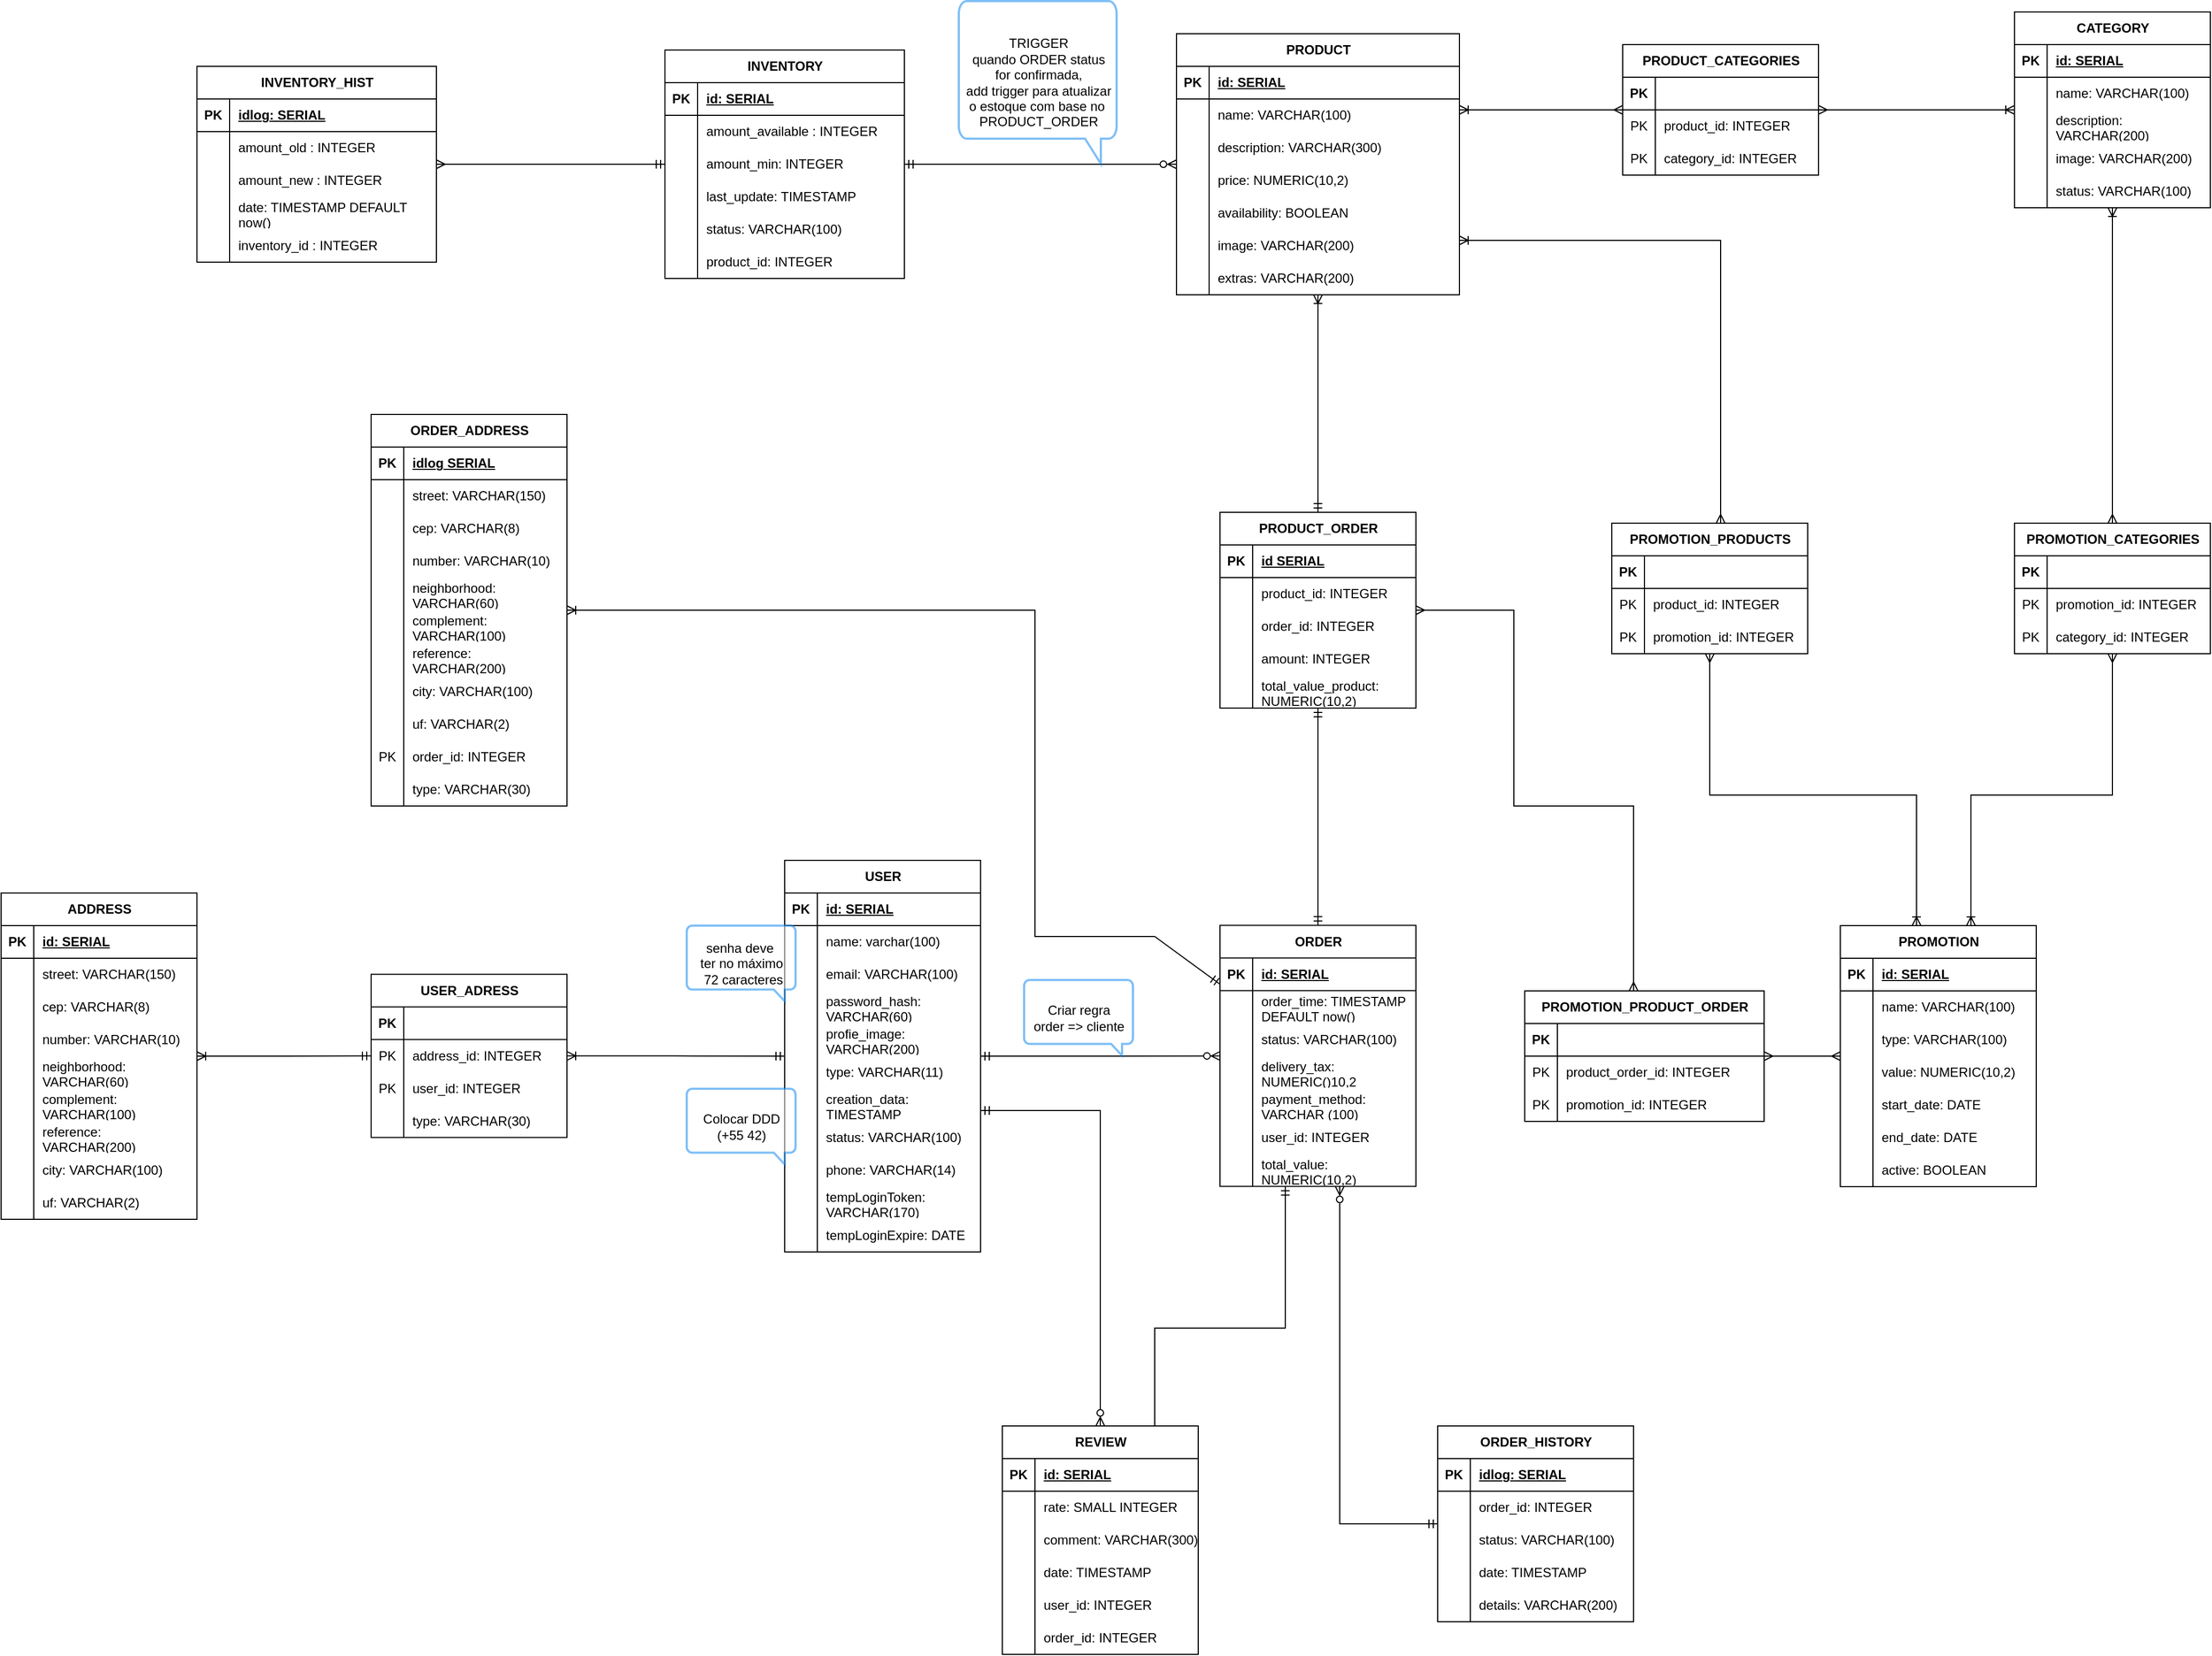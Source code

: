 <mxfile version="28.2.8">
  <diagram name="Page-1" id="fIk-0Wn7xFAlnR3erAyt">
    <mxGraphModel dx="2444" dy="952" grid="1" gridSize="10" guides="1" tooltips="1" connect="1" arrows="1" fold="1" page="1" pageScale="1" pageWidth="850" pageHeight="1100" math="0" shadow="0">
      <root>
        <mxCell id="0" />
        <mxCell id="1" parent="0" />
        <mxCell id="S-ZdiPx8-SFTxAHUSC7_-17" value="REVIEW" style="shape=table;startSize=30;container=1;collapsible=1;childLayout=tableLayout;fixedRows=1;rowLines=0;fontStyle=1;align=center;resizeLast=1;html=1;" parent="1" vertex="1">
          <mxGeometry x="780" y="1920" width="180" height="210" as="geometry" />
        </mxCell>
        <mxCell id="S-ZdiPx8-SFTxAHUSC7_-18" value="" style="shape=tableRow;horizontal=0;startSize=0;swimlaneHead=0;swimlaneBody=0;fillColor=none;collapsible=0;dropTarget=0;points=[[0,0.5],[1,0.5]];portConstraint=eastwest;top=0;left=0;right=0;bottom=1;" parent="S-ZdiPx8-SFTxAHUSC7_-17" vertex="1">
          <mxGeometry y="30" width="180" height="30" as="geometry" />
        </mxCell>
        <mxCell id="S-ZdiPx8-SFTxAHUSC7_-19" value="PK" style="shape=partialRectangle;connectable=0;fillColor=none;top=0;left=0;bottom=0;right=0;fontStyle=1;overflow=hidden;whiteSpace=wrap;html=1;" parent="S-ZdiPx8-SFTxAHUSC7_-18" vertex="1">
          <mxGeometry width="30" height="30" as="geometry">
            <mxRectangle width="30" height="30" as="alternateBounds" />
          </mxGeometry>
        </mxCell>
        <mxCell id="S-ZdiPx8-SFTxAHUSC7_-20" value="id: SERIAL" style="shape=partialRectangle;connectable=0;fillColor=none;top=0;left=0;bottom=0;right=0;align=left;spacingLeft=6;fontStyle=5;overflow=hidden;whiteSpace=wrap;html=1;" parent="S-ZdiPx8-SFTxAHUSC7_-18" vertex="1">
          <mxGeometry x="30" width="150" height="30" as="geometry">
            <mxRectangle width="150" height="30" as="alternateBounds" />
          </mxGeometry>
        </mxCell>
        <mxCell id="S-ZdiPx8-SFTxAHUSC7_-21" value="" style="shape=tableRow;horizontal=0;startSize=0;swimlaneHead=0;swimlaneBody=0;fillColor=none;collapsible=0;dropTarget=0;points=[[0,0.5],[1,0.5]];portConstraint=eastwest;top=0;left=0;right=0;bottom=0;" parent="S-ZdiPx8-SFTxAHUSC7_-17" vertex="1">
          <mxGeometry y="60" width="180" height="30" as="geometry" />
        </mxCell>
        <mxCell id="S-ZdiPx8-SFTxAHUSC7_-22" value="" style="shape=partialRectangle;connectable=0;fillColor=none;top=0;left=0;bottom=0;right=0;editable=1;overflow=hidden;whiteSpace=wrap;html=1;" parent="S-ZdiPx8-SFTxAHUSC7_-21" vertex="1">
          <mxGeometry width="30" height="30" as="geometry">
            <mxRectangle width="30" height="30" as="alternateBounds" />
          </mxGeometry>
        </mxCell>
        <mxCell id="S-ZdiPx8-SFTxAHUSC7_-23" value="rate: SMALL INTEGER" style="shape=partialRectangle;connectable=0;fillColor=none;top=0;left=0;bottom=0;right=0;align=left;spacingLeft=6;overflow=hidden;whiteSpace=wrap;html=1;" parent="S-ZdiPx8-SFTxAHUSC7_-21" vertex="1">
          <mxGeometry x="30" width="150" height="30" as="geometry">
            <mxRectangle width="150" height="30" as="alternateBounds" />
          </mxGeometry>
        </mxCell>
        <mxCell id="S-ZdiPx8-SFTxAHUSC7_-24" value="" style="shape=tableRow;horizontal=0;startSize=0;swimlaneHead=0;swimlaneBody=0;fillColor=none;collapsible=0;dropTarget=0;points=[[0,0.5],[1,0.5]];portConstraint=eastwest;top=0;left=0;right=0;bottom=0;" parent="S-ZdiPx8-SFTxAHUSC7_-17" vertex="1">
          <mxGeometry y="90" width="180" height="30" as="geometry" />
        </mxCell>
        <mxCell id="S-ZdiPx8-SFTxAHUSC7_-25" value="" style="shape=partialRectangle;connectable=0;fillColor=none;top=0;left=0;bottom=0;right=0;editable=1;overflow=hidden;whiteSpace=wrap;html=1;" parent="S-ZdiPx8-SFTxAHUSC7_-24" vertex="1">
          <mxGeometry width="30" height="30" as="geometry">
            <mxRectangle width="30" height="30" as="alternateBounds" />
          </mxGeometry>
        </mxCell>
        <mxCell id="S-ZdiPx8-SFTxAHUSC7_-26" value="comment: VARCHAR(300)" style="shape=partialRectangle;connectable=0;fillColor=none;top=0;left=0;bottom=0;right=0;align=left;spacingLeft=6;overflow=hidden;whiteSpace=wrap;html=1;" parent="S-ZdiPx8-SFTxAHUSC7_-24" vertex="1">
          <mxGeometry x="30" width="150" height="30" as="geometry">
            <mxRectangle width="150" height="30" as="alternateBounds" />
          </mxGeometry>
        </mxCell>
        <mxCell id="S-ZdiPx8-SFTxAHUSC7_-27" value="" style="shape=tableRow;horizontal=0;startSize=0;swimlaneHead=0;swimlaneBody=0;fillColor=none;collapsible=0;dropTarget=0;points=[[0,0.5],[1,0.5]];portConstraint=eastwest;top=0;left=0;right=0;bottom=0;" parent="S-ZdiPx8-SFTxAHUSC7_-17" vertex="1">
          <mxGeometry y="120" width="180" height="30" as="geometry" />
        </mxCell>
        <mxCell id="S-ZdiPx8-SFTxAHUSC7_-28" value="" style="shape=partialRectangle;connectable=0;fillColor=none;top=0;left=0;bottom=0;right=0;editable=1;overflow=hidden;whiteSpace=wrap;html=1;" parent="S-ZdiPx8-SFTxAHUSC7_-27" vertex="1">
          <mxGeometry width="30" height="30" as="geometry">
            <mxRectangle width="30" height="30" as="alternateBounds" />
          </mxGeometry>
        </mxCell>
        <mxCell id="S-ZdiPx8-SFTxAHUSC7_-29" value="date: TIMESTAMP" style="shape=partialRectangle;connectable=0;fillColor=none;top=0;left=0;bottom=0;right=0;align=left;spacingLeft=6;overflow=hidden;whiteSpace=wrap;html=1;" parent="S-ZdiPx8-SFTxAHUSC7_-27" vertex="1">
          <mxGeometry x="30" width="150" height="30" as="geometry">
            <mxRectangle width="150" height="30" as="alternateBounds" />
          </mxGeometry>
        </mxCell>
        <mxCell id="ENCic0RP--9EOykb7SkW-52" value="" style="shape=tableRow;horizontal=0;startSize=0;swimlaneHead=0;swimlaneBody=0;fillColor=none;collapsible=0;dropTarget=0;points=[[0,0.5],[1,0.5]];portConstraint=eastwest;top=0;left=0;right=0;bottom=0;" parent="S-ZdiPx8-SFTxAHUSC7_-17" vertex="1">
          <mxGeometry y="150" width="180" height="30" as="geometry" />
        </mxCell>
        <mxCell id="ENCic0RP--9EOykb7SkW-53" value="" style="shape=partialRectangle;connectable=0;fillColor=none;top=0;left=0;bottom=0;right=0;editable=1;overflow=hidden;whiteSpace=wrap;html=1;" parent="ENCic0RP--9EOykb7SkW-52" vertex="1">
          <mxGeometry width="30" height="30" as="geometry">
            <mxRectangle width="30" height="30" as="alternateBounds" />
          </mxGeometry>
        </mxCell>
        <mxCell id="ENCic0RP--9EOykb7SkW-54" value="user_id: INTEGER" style="shape=partialRectangle;connectable=0;fillColor=none;top=0;left=0;bottom=0;right=0;align=left;spacingLeft=6;overflow=hidden;whiteSpace=wrap;html=1;" parent="ENCic0RP--9EOykb7SkW-52" vertex="1">
          <mxGeometry x="30" width="150" height="30" as="geometry">
            <mxRectangle width="150" height="30" as="alternateBounds" />
          </mxGeometry>
        </mxCell>
        <mxCell id="S-ZdiPx8-SFTxAHUSC7_-30" value="" style="shape=tableRow;horizontal=0;startSize=0;swimlaneHead=0;swimlaneBody=0;fillColor=none;collapsible=0;dropTarget=0;points=[[0,0.5],[1,0.5]];portConstraint=eastwest;top=0;left=0;right=0;bottom=0;" parent="S-ZdiPx8-SFTxAHUSC7_-17" vertex="1">
          <mxGeometry y="180" width="180" height="30" as="geometry" />
        </mxCell>
        <mxCell id="S-ZdiPx8-SFTxAHUSC7_-31" value="" style="shape=partialRectangle;connectable=0;fillColor=none;top=0;left=0;bottom=0;right=0;editable=1;overflow=hidden;whiteSpace=wrap;html=1;" parent="S-ZdiPx8-SFTxAHUSC7_-30" vertex="1">
          <mxGeometry width="30" height="30" as="geometry">
            <mxRectangle width="30" height="30" as="alternateBounds" />
          </mxGeometry>
        </mxCell>
        <mxCell id="S-ZdiPx8-SFTxAHUSC7_-32" value="order_id: INTEGER" style="shape=partialRectangle;connectable=0;fillColor=none;top=0;left=0;bottom=0;right=0;align=left;spacingLeft=6;overflow=hidden;whiteSpace=wrap;html=1;" parent="S-ZdiPx8-SFTxAHUSC7_-30" vertex="1">
          <mxGeometry x="30" width="150" height="30" as="geometry">
            <mxRectangle width="150" height="30" as="alternateBounds" />
          </mxGeometry>
        </mxCell>
        <mxCell id="S-ZdiPx8-SFTxAHUSC7_-33" value="INVENTORY" style="shape=table;startSize=30;container=1;collapsible=1;childLayout=tableLayout;fixedRows=1;rowLines=0;fontStyle=1;align=center;resizeLast=1;html=1;" parent="1" vertex="1">
          <mxGeometry x="470" y="655" width="220" height="210" as="geometry" />
        </mxCell>
        <mxCell id="S-ZdiPx8-SFTxAHUSC7_-34" value="" style="shape=tableRow;horizontal=0;startSize=0;swimlaneHead=0;swimlaneBody=0;fillColor=none;collapsible=0;dropTarget=0;points=[[0,0.5],[1,0.5]];portConstraint=eastwest;top=0;left=0;right=0;bottom=1;" parent="S-ZdiPx8-SFTxAHUSC7_-33" vertex="1">
          <mxGeometry y="30" width="220" height="30" as="geometry" />
        </mxCell>
        <mxCell id="S-ZdiPx8-SFTxAHUSC7_-35" value="PK" style="shape=partialRectangle;connectable=0;fillColor=none;top=0;left=0;bottom=0;right=0;fontStyle=1;overflow=hidden;whiteSpace=wrap;html=1;" parent="S-ZdiPx8-SFTxAHUSC7_-34" vertex="1">
          <mxGeometry width="30" height="30" as="geometry">
            <mxRectangle width="30" height="30" as="alternateBounds" />
          </mxGeometry>
        </mxCell>
        <mxCell id="S-ZdiPx8-SFTxAHUSC7_-36" value="id: SERIAL" style="shape=partialRectangle;connectable=0;fillColor=none;top=0;left=0;bottom=0;right=0;align=left;spacingLeft=6;fontStyle=5;overflow=hidden;whiteSpace=wrap;html=1;" parent="S-ZdiPx8-SFTxAHUSC7_-34" vertex="1">
          <mxGeometry x="30" width="190" height="30" as="geometry">
            <mxRectangle width="190" height="30" as="alternateBounds" />
          </mxGeometry>
        </mxCell>
        <mxCell id="ENCic0RP--9EOykb7SkW-36" value="" style="shape=tableRow;horizontal=0;startSize=0;swimlaneHead=0;swimlaneBody=0;fillColor=none;collapsible=0;dropTarget=0;points=[[0,0.5],[1,0.5]];portConstraint=eastwest;top=0;left=0;right=0;bottom=0;" parent="S-ZdiPx8-SFTxAHUSC7_-33" vertex="1">
          <mxGeometry y="60" width="220" height="30" as="geometry" />
        </mxCell>
        <mxCell id="ENCic0RP--9EOykb7SkW-37" value="" style="shape=partialRectangle;connectable=0;fillColor=none;top=0;left=0;bottom=0;right=0;editable=1;overflow=hidden;whiteSpace=wrap;html=1;" parent="ENCic0RP--9EOykb7SkW-36" vertex="1">
          <mxGeometry width="30" height="30" as="geometry">
            <mxRectangle width="30" height="30" as="alternateBounds" />
          </mxGeometry>
        </mxCell>
        <mxCell id="ENCic0RP--9EOykb7SkW-38" value="amount_available : INTEGER&amp;nbsp;" style="shape=partialRectangle;connectable=0;fillColor=none;top=0;left=0;bottom=0;right=0;align=left;spacingLeft=6;overflow=hidden;whiteSpace=wrap;html=1;" parent="ENCic0RP--9EOykb7SkW-36" vertex="1">
          <mxGeometry x="30" width="190" height="30" as="geometry">
            <mxRectangle width="190" height="30" as="alternateBounds" />
          </mxGeometry>
        </mxCell>
        <mxCell id="S-ZdiPx8-SFTxAHUSC7_-46" value="" style="shape=tableRow;horizontal=0;startSize=0;swimlaneHead=0;swimlaneBody=0;fillColor=none;collapsible=0;dropTarget=0;points=[[0,0.5],[1,0.5]];portConstraint=eastwest;top=0;left=0;right=0;bottom=0;" parent="S-ZdiPx8-SFTxAHUSC7_-33" vertex="1">
          <mxGeometry y="90" width="220" height="30" as="geometry" />
        </mxCell>
        <mxCell id="S-ZdiPx8-SFTxAHUSC7_-47" value="" style="shape=partialRectangle;connectable=0;fillColor=none;top=0;left=0;bottom=0;right=0;editable=1;overflow=hidden;whiteSpace=wrap;html=1;" parent="S-ZdiPx8-SFTxAHUSC7_-46" vertex="1">
          <mxGeometry width="30" height="30" as="geometry">
            <mxRectangle width="30" height="30" as="alternateBounds" />
          </mxGeometry>
        </mxCell>
        <mxCell id="S-ZdiPx8-SFTxAHUSC7_-48" value="amount_min: INTEGER" style="shape=partialRectangle;connectable=0;fillColor=none;top=0;left=0;bottom=0;right=0;align=left;spacingLeft=6;overflow=hidden;whiteSpace=wrap;html=1;" parent="S-ZdiPx8-SFTxAHUSC7_-46" vertex="1">
          <mxGeometry x="30" width="190" height="30" as="geometry">
            <mxRectangle width="190" height="30" as="alternateBounds" />
          </mxGeometry>
        </mxCell>
        <mxCell id="ENCic0RP--9EOykb7SkW-61" value="" style="shape=tableRow;horizontal=0;startSize=0;swimlaneHead=0;swimlaneBody=0;fillColor=none;collapsible=0;dropTarget=0;points=[[0,0.5],[1,0.5]];portConstraint=eastwest;top=0;left=0;right=0;bottom=0;" parent="S-ZdiPx8-SFTxAHUSC7_-33" vertex="1">
          <mxGeometry y="120" width="220" height="30" as="geometry" />
        </mxCell>
        <mxCell id="ENCic0RP--9EOykb7SkW-62" value="" style="shape=partialRectangle;connectable=0;fillColor=none;top=0;left=0;bottom=0;right=0;editable=1;overflow=hidden;whiteSpace=wrap;html=1;" parent="ENCic0RP--9EOykb7SkW-61" vertex="1">
          <mxGeometry width="30" height="30" as="geometry">
            <mxRectangle width="30" height="30" as="alternateBounds" />
          </mxGeometry>
        </mxCell>
        <mxCell id="ENCic0RP--9EOykb7SkW-63" value="last_update: TIMESTAMP" style="shape=partialRectangle;connectable=0;fillColor=none;top=0;left=0;bottom=0;right=0;align=left;spacingLeft=6;overflow=hidden;whiteSpace=wrap;html=1;" parent="ENCic0RP--9EOykb7SkW-61" vertex="1">
          <mxGeometry x="30" width="190" height="30" as="geometry">
            <mxRectangle width="190" height="30" as="alternateBounds" />
          </mxGeometry>
        </mxCell>
        <mxCell id="ZrXplsjryG2LtgH6hcRi-39" value="" style="shape=tableRow;horizontal=0;startSize=0;swimlaneHead=0;swimlaneBody=0;fillColor=none;collapsible=0;dropTarget=0;points=[[0,0.5],[1,0.5]];portConstraint=eastwest;top=0;left=0;right=0;bottom=0;" parent="S-ZdiPx8-SFTxAHUSC7_-33" vertex="1">
          <mxGeometry y="150" width="220" height="30" as="geometry" />
        </mxCell>
        <mxCell id="ZrXplsjryG2LtgH6hcRi-40" value="" style="shape=partialRectangle;connectable=0;fillColor=none;top=0;left=0;bottom=0;right=0;editable=1;overflow=hidden;whiteSpace=wrap;html=1;" parent="ZrXplsjryG2LtgH6hcRi-39" vertex="1">
          <mxGeometry width="30" height="30" as="geometry">
            <mxRectangle width="30" height="30" as="alternateBounds" />
          </mxGeometry>
        </mxCell>
        <mxCell id="ZrXplsjryG2LtgH6hcRi-41" value="status: VARCHAR(100)" style="shape=partialRectangle;connectable=0;fillColor=none;top=0;left=0;bottom=0;right=0;align=left;spacingLeft=6;overflow=hidden;whiteSpace=wrap;html=1;" parent="ZrXplsjryG2LtgH6hcRi-39" vertex="1">
          <mxGeometry x="30" width="190" height="30" as="geometry">
            <mxRectangle width="190" height="30" as="alternateBounds" />
          </mxGeometry>
        </mxCell>
        <mxCell id="ZrXplsjryG2LtgH6hcRi-45" value="" style="shape=tableRow;horizontal=0;startSize=0;swimlaneHead=0;swimlaneBody=0;fillColor=none;collapsible=0;dropTarget=0;points=[[0,0.5],[1,0.5]];portConstraint=eastwest;top=0;left=0;right=0;bottom=0;" parent="S-ZdiPx8-SFTxAHUSC7_-33" vertex="1">
          <mxGeometry y="180" width="220" height="30" as="geometry" />
        </mxCell>
        <mxCell id="ZrXplsjryG2LtgH6hcRi-46" value="" style="shape=partialRectangle;connectable=0;fillColor=none;top=0;left=0;bottom=0;right=0;editable=1;overflow=hidden;whiteSpace=wrap;html=1;" parent="ZrXplsjryG2LtgH6hcRi-45" vertex="1">
          <mxGeometry width="30" height="30" as="geometry">
            <mxRectangle width="30" height="30" as="alternateBounds" />
          </mxGeometry>
        </mxCell>
        <mxCell id="ZrXplsjryG2LtgH6hcRi-47" value="product_id: INTEGER" style="shape=partialRectangle;connectable=0;fillColor=none;top=0;left=0;bottom=0;right=0;align=left;spacingLeft=6;overflow=hidden;whiteSpace=wrap;html=1;" parent="ZrXplsjryG2LtgH6hcRi-45" vertex="1">
          <mxGeometry x="30" width="190" height="30" as="geometry">
            <mxRectangle width="190" height="30" as="alternateBounds" />
          </mxGeometry>
        </mxCell>
        <mxCell id="ENCic0RP--9EOykb7SkW-1" value="ORDER" style="shape=table;startSize=30;container=1;collapsible=1;childLayout=tableLayout;fixedRows=1;rowLines=0;fontStyle=1;align=center;resizeLast=1;html=1;" parent="1" vertex="1">
          <mxGeometry x="980" y="1459.75" width="180" height="240" as="geometry" />
        </mxCell>
        <mxCell id="ENCic0RP--9EOykb7SkW-2" value="" style="shape=tableRow;horizontal=0;startSize=0;swimlaneHead=0;swimlaneBody=0;fillColor=none;collapsible=0;dropTarget=0;points=[[0,0.5],[1,0.5]];portConstraint=eastwest;top=0;left=0;right=0;bottom=1;" parent="ENCic0RP--9EOykb7SkW-1" vertex="1">
          <mxGeometry y="30" width="180" height="30" as="geometry" />
        </mxCell>
        <mxCell id="ENCic0RP--9EOykb7SkW-3" value="PK" style="shape=partialRectangle;connectable=0;fillColor=none;top=0;left=0;bottom=0;right=0;fontStyle=1;overflow=hidden;whiteSpace=wrap;html=1;" parent="ENCic0RP--9EOykb7SkW-2" vertex="1">
          <mxGeometry width="30" height="30" as="geometry">
            <mxRectangle width="30" height="30" as="alternateBounds" />
          </mxGeometry>
        </mxCell>
        <mxCell id="ENCic0RP--9EOykb7SkW-4" value="id: SERIAL" style="shape=partialRectangle;connectable=0;fillColor=none;top=0;left=0;bottom=0;right=0;align=left;spacingLeft=6;fontStyle=5;overflow=hidden;whiteSpace=wrap;html=1;" parent="ENCic0RP--9EOykb7SkW-2" vertex="1">
          <mxGeometry x="30" width="150" height="30" as="geometry">
            <mxRectangle width="150" height="30" as="alternateBounds" />
          </mxGeometry>
        </mxCell>
        <mxCell id="ENCic0RP--9EOykb7SkW-8" value="" style="shape=tableRow;horizontal=0;startSize=0;swimlaneHead=0;swimlaneBody=0;fillColor=none;collapsible=0;dropTarget=0;points=[[0,0.5],[1,0.5]];portConstraint=eastwest;top=0;left=0;right=0;bottom=0;" parent="ENCic0RP--9EOykb7SkW-1" vertex="1">
          <mxGeometry y="60" width="180" height="30" as="geometry" />
        </mxCell>
        <mxCell id="ENCic0RP--9EOykb7SkW-9" value="" style="shape=partialRectangle;connectable=0;fillColor=none;top=0;left=0;bottom=0;right=0;editable=1;overflow=hidden;whiteSpace=wrap;html=1;" parent="ENCic0RP--9EOykb7SkW-8" vertex="1">
          <mxGeometry width="30" height="30" as="geometry">
            <mxRectangle width="30" height="30" as="alternateBounds" />
          </mxGeometry>
        </mxCell>
        <mxCell id="ENCic0RP--9EOykb7SkW-10" value="order_time: TIMESTAMP DEFAULT now()" style="shape=partialRectangle;connectable=0;fillColor=none;top=0;left=0;bottom=0;right=0;align=left;spacingLeft=6;overflow=hidden;whiteSpace=wrap;html=1;" parent="ENCic0RP--9EOykb7SkW-8" vertex="1">
          <mxGeometry x="30" width="150" height="30" as="geometry">
            <mxRectangle width="150" height="30" as="alternateBounds" />
          </mxGeometry>
        </mxCell>
        <mxCell id="ENCic0RP--9EOykb7SkW-11" value="" style="shape=tableRow;horizontal=0;startSize=0;swimlaneHead=0;swimlaneBody=0;fillColor=none;collapsible=0;dropTarget=0;points=[[0,0.5],[1,0.5]];portConstraint=eastwest;top=0;left=0;right=0;bottom=0;" parent="ENCic0RP--9EOykb7SkW-1" vertex="1">
          <mxGeometry y="90" width="180" height="30" as="geometry" />
        </mxCell>
        <mxCell id="ENCic0RP--9EOykb7SkW-12" value="" style="shape=partialRectangle;connectable=0;fillColor=none;top=0;left=0;bottom=0;right=0;editable=1;overflow=hidden;whiteSpace=wrap;html=1;" parent="ENCic0RP--9EOykb7SkW-11" vertex="1">
          <mxGeometry width="30" height="30" as="geometry">
            <mxRectangle width="30" height="30" as="alternateBounds" />
          </mxGeometry>
        </mxCell>
        <mxCell id="ENCic0RP--9EOykb7SkW-13" value="status: VARCHAR(100)" style="shape=partialRectangle;connectable=0;fillColor=none;top=0;left=0;bottom=0;right=0;align=left;spacingLeft=6;overflow=hidden;whiteSpace=wrap;html=1;" parent="ENCic0RP--9EOykb7SkW-11" vertex="1">
          <mxGeometry x="30" width="150" height="30" as="geometry">
            <mxRectangle width="150" height="30" as="alternateBounds" />
          </mxGeometry>
        </mxCell>
        <mxCell id="ENCic0RP--9EOykb7SkW-126" value="" style="shape=tableRow;horizontal=0;startSize=0;swimlaneHead=0;swimlaneBody=0;fillColor=none;collapsible=0;dropTarget=0;points=[[0,0.5],[1,0.5]];portConstraint=eastwest;top=0;left=0;right=0;bottom=0;" parent="ENCic0RP--9EOykb7SkW-1" vertex="1">
          <mxGeometry y="120" width="180" height="30" as="geometry" />
        </mxCell>
        <mxCell id="ENCic0RP--9EOykb7SkW-127" value="" style="shape=partialRectangle;connectable=0;fillColor=none;top=0;left=0;bottom=0;right=0;editable=1;overflow=hidden;whiteSpace=wrap;html=1;" parent="ENCic0RP--9EOykb7SkW-126" vertex="1">
          <mxGeometry width="30" height="30" as="geometry">
            <mxRectangle width="30" height="30" as="alternateBounds" />
          </mxGeometry>
        </mxCell>
        <mxCell id="ENCic0RP--9EOykb7SkW-128" value="delivery_tax: NUMERIC()10,2" style="shape=partialRectangle;connectable=0;fillColor=none;top=0;left=0;bottom=0;right=0;align=left;spacingLeft=6;overflow=hidden;whiteSpace=wrap;html=1;" parent="ENCic0RP--9EOykb7SkW-126" vertex="1">
          <mxGeometry x="30" width="150" height="30" as="geometry">
            <mxRectangle width="150" height="30" as="alternateBounds" />
          </mxGeometry>
        </mxCell>
        <mxCell id="ENCic0RP--9EOykb7SkW-132" value="" style="shape=tableRow;horizontal=0;startSize=0;swimlaneHead=0;swimlaneBody=0;fillColor=none;collapsible=0;dropTarget=0;points=[[0,0.5],[1,0.5]];portConstraint=eastwest;top=0;left=0;right=0;bottom=0;" parent="ENCic0RP--9EOykb7SkW-1" vertex="1">
          <mxGeometry y="150" width="180" height="30" as="geometry" />
        </mxCell>
        <mxCell id="ENCic0RP--9EOykb7SkW-133" value="" style="shape=partialRectangle;connectable=0;fillColor=none;top=0;left=0;bottom=0;right=0;editable=1;overflow=hidden;whiteSpace=wrap;html=1;" parent="ENCic0RP--9EOykb7SkW-132" vertex="1">
          <mxGeometry width="30" height="30" as="geometry">
            <mxRectangle width="30" height="30" as="alternateBounds" />
          </mxGeometry>
        </mxCell>
        <mxCell id="ENCic0RP--9EOykb7SkW-134" value="payment_method: VARCHAR (100)" style="shape=partialRectangle;connectable=0;fillColor=none;top=0;left=0;bottom=0;right=0;align=left;spacingLeft=6;overflow=hidden;whiteSpace=wrap;html=1;" parent="ENCic0RP--9EOykb7SkW-132" vertex="1">
          <mxGeometry x="30" width="150" height="30" as="geometry">
            <mxRectangle width="150" height="30" as="alternateBounds" />
          </mxGeometry>
        </mxCell>
        <mxCell id="ENCic0RP--9EOykb7SkW-5" value="" style="shape=tableRow;horizontal=0;startSize=0;swimlaneHead=0;swimlaneBody=0;fillColor=none;collapsible=0;dropTarget=0;points=[[0,0.5],[1,0.5]];portConstraint=eastwest;top=0;left=0;right=0;bottom=0;" parent="ENCic0RP--9EOykb7SkW-1" vertex="1">
          <mxGeometry y="180" width="180" height="30" as="geometry" />
        </mxCell>
        <mxCell id="ENCic0RP--9EOykb7SkW-6" value="" style="shape=partialRectangle;connectable=0;fillColor=none;top=0;left=0;bottom=0;right=0;editable=1;overflow=hidden;whiteSpace=wrap;html=1;" parent="ENCic0RP--9EOykb7SkW-5" vertex="1">
          <mxGeometry width="30" height="30" as="geometry">
            <mxRectangle width="30" height="30" as="alternateBounds" />
          </mxGeometry>
        </mxCell>
        <mxCell id="ENCic0RP--9EOykb7SkW-7" value="user_id: INTEGER" style="shape=partialRectangle;connectable=0;fillColor=none;top=0;left=0;bottom=0;right=0;align=left;spacingLeft=6;overflow=hidden;whiteSpace=wrap;html=1;" parent="ENCic0RP--9EOykb7SkW-5" vertex="1">
          <mxGeometry x="30" width="150" height="30" as="geometry">
            <mxRectangle width="150" height="30" as="alternateBounds" />
          </mxGeometry>
        </mxCell>
        <mxCell id="KIBxM_mDilziIe_8it7g-24" value="" style="shape=tableRow;horizontal=0;startSize=0;swimlaneHead=0;swimlaneBody=0;fillColor=none;collapsible=0;dropTarget=0;points=[[0,0.5],[1,0.5]];portConstraint=eastwest;top=0;left=0;right=0;bottom=0;" parent="ENCic0RP--9EOykb7SkW-1" vertex="1">
          <mxGeometry y="210" width="180" height="30" as="geometry" />
        </mxCell>
        <mxCell id="KIBxM_mDilziIe_8it7g-25" value="" style="shape=partialRectangle;connectable=0;fillColor=none;top=0;left=0;bottom=0;right=0;editable=1;overflow=hidden;whiteSpace=wrap;html=1;" parent="KIBxM_mDilziIe_8it7g-24" vertex="1">
          <mxGeometry width="30" height="30" as="geometry">
            <mxRectangle width="30" height="30" as="alternateBounds" />
          </mxGeometry>
        </mxCell>
        <mxCell id="KIBxM_mDilziIe_8it7g-26" value="total_value: NUMERIC(10,2)" style="shape=partialRectangle;connectable=0;fillColor=none;top=0;left=0;bottom=0;right=0;align=left;spacingLeft=6;overflow=hidden;whiteSpace=wrap;html=1;" parent="KIBxM_mDilziIe_8it7g-24" vertex="1">
          <mxGeometry x="30" width="150" height="30" as="geometry">
            <mxRectangle width="150" height="30" as="alternateBounds" />
          </mxGeometry>
        </mxCell>
        <mxCell id="ENCic0RP--9EOykb7SkW-17" value="PROMOTION" style="shape=table;startSize=30;container=1;collapsible=1;childLayout=tableLayout;fixedRows=1;rowLines=0;fontStyle=1;align=center;resizeLast=1;html=1;" parent="1" vertex="1">
          <mxGeometry x="1550" y="1460" width="180" height="240" as="geometry" />
        </mxCell>
        <mxCell id="ENCic0RP--9EOykb7SkW-18" value="" style="shape=tableRow;horizontal=0;startSize=0;swimlaneHead=0;swimlaneBody=0;fillColor=none;collapsible=0;dropTarget=0;points=[[0,0.5],[1,0.5]];portConstraint=eastwest;top=0;left=0;right=0;bottom=1;" parent="ENCic0RP--9EOykb7SkW-17" vertex="1">
          <mxGeometry y="30" width="180" height="30" as="geometry" />
        </mxCell>
        <mxCell id="ENCic0RP--9EOykb7SkW-19" value="PK" style="shape=partialRectangle;connectable=0;fillColor=none;top=0;left=0;bottom=0;right=0;fontStyle=1;overflow=hidden;whiteSpace=wrap;html=1;" parent="ENCic0RP--9EOykb7SkW-18" vertex="1">
          <mxGeometry width="30" height="30" as="geometry">
            <mxRectangle width="30" height="30" as="alternateBounds" />
          </mxGeometry>
        </mxCell>
        <mxCell id="ENCic0RP--9EOykb7SkW-20" value="id: SERIAL" style="shape=partialRectangle;connectable=0;fillColor=none;top=0;left=0;bottom=0;right=0;align=left;spacingLeft=6;fontStyle=5;overflow=hidden;whiteSpace=wrap;html=1;" parent="ENCic0RP--9EOykb7SkW-18" vertex="1">
          <mxGeometry x="30" width="150" height="30" as="geometry">
            <mxRectangle width="150" height="30" as="alternateBounds" />
          </mxGeometry>
        </mxCell>
        <mxCell id="ENCic0RP--9EOykb7SkW-21" value="" style="shape=tableRow;horizontal=0;startSize=0;swimlaneHead=0;swimlaneBody=0;fillColor=none;collapsible=0;dropTarget=0;points=[[0,0.5],[1,0.5]];portConstraint=eastwest;top=0;left=0;right=0;bottom=0;" parent="ENCic0RP--9EOykb7SkW-17" vertex="1">
          <mxGeometry y="60" width="180" height="30" as="geometry" />
        </mxCell>
        <mxCell id="ENCic0RP--9EOykb7SkW-22" value="" style="shape=partialRectangle;connectable=0;fillColor=none;top=0;left=0;bottom=0;right=0;editable=1;overflow=hidden;whiteSpace=wrap;html=1;" parent="ENCic0RP--9EOykb7SkW-21" vertex="1">
          <mxGeometry width="30" height="30" as="geometry">
            <mxRectangle width="30" height="30" as="alternateBounds" />
          </mxGeometry>
        </mxCell>
        <mxCell id="ENCic0RP--9EOykb7SkW-23" value="name: VARCHAR(100)" style="shape=partialRectangle;connectable=0;fillColor=none;top=0;left=0;bottom=0;right=0;align=left;spacingLeft=6;overflow=hidden;whiteSpace=wrap;html=1;" parent="ENCic0RP--9EOykb7SkW-21" vertex="1">
          <mxGeometry x="30" width="150" height="30" as="geometry">
            <mxRectangle width="150" height="30" as="alternateBounds" />
          </mxGeometry>
        </mxCell>
        <mxCell id="ENCic0RP--9EOykb7SkW-27" value="" style="shape=tableRow;horizontal=0;startSize=0;swimlaneHead=0;swimlaneBody=0;fillColor=none;collapsible=0;dropTarget=0;points=[[0,0.5],[1,0.5]];portConstraint=eastwest;top=0;left=0;right=0;bottom=0;" parent="ENCic0RP--9EOykb7SkW-17" vertex="1">
          <mxGeometry y="90" width="180" height="30" as="geometry" />
        </mxCell>
        <mxCell id="ENCic0RP--9EOykb7SkW-28" value="" style="shape=partialRectangle;connectable=0;fillColor=none;top=0;left=0;bottom=0;right=0;editable=1;overflow=hidden;whiteSpace=wrap;html=1;" parent="ENCic0RP--9EOykb7SkW-27" vertex="1">
          <mxGeometry width="30" height="30" as="geometry">
            <mxRectangle width="30" height="30" as="alternateBounds" />
          </mxGeometry>
        </mxCell>
        <mxCell id="ENCic0RP--9EOykb7SkW-29" value="type: VARCHAR(100)" style="shape=partialRectangle;connectable=0;fillColor=none;top=0;left=0;bottom=0;right=0;align=left;spacingLeft=6;overflow=hidden;whiteSpace=wrap;html=1;" parent="ENCic0RP--9EOykb7SkW-27" vertex="1">
          <mxGeometry x="30" width="150" height="30" as="geometry">
            <mxRectangle width="150" height="30" as="alternateBounds" />
          </mxGeometry>
        </mxCell>
        <mxCell id="ZrXplsjryG2LtgH6hcRi-55" value="" style="shape=tableRow;horizontal=0;startSize=0;swimlaneHead=0;swimlaneBody=0;fillColor=none;collapsible=0;dropTarget=0;points=[[0,0.5],[1,0.5]];portConstraint=eastwest;top=0;left=0;right=0;bottom=0;" parent="ENCic0RP--9EOykb7SkW-17" vertex="1">
          <mxGeometry y="120" width="180" height="30" as="geometry" />
        </mxCell>
        <mxCell id="ZrXplsjryG2LtgH6hcRi-56" value="" style="shape=partialRectangle;connectable=0;fillColor=none;top=0;left=0;bottom=0;right=0;editable=1;overflow=hidden;whiteSpace=wrap;html=1;" parent="ZrXplsjryG2LtgH6hcRi-55" vertex="1">
          <mxGeometry width="30" height="30" as="geometry">
            <mxRectangle width="30" height="30" as="alternateBounds" />
          </mxGeometry>
        </mxCell>
        <mxCell id="ZrXplsjryG2LtgH6hcRi-57" value="value: NUMERIC(10,2)" style="shape=partialRectangle;connectable=0;fillColor=none;top=0;left=0;bottom=0;right=0;align=left;spacingLeft=6;overflow=hidden;whiteSpace=wrap;html=1;" parent="ZrXplsjryG2LtgH6hcRi-55" vertex="1">
          <mxGeometry x="30" width="150" height="30" as="geometry">
            <mxRectangle width="150" height="30" as="alternateBounds" />
          </mxGeometry>
        </mxCell>
        <mxCell id="ZrXplsjryG2LtgH6hcRi-61" value="" style="shape=tableRow;horizontal=0;startSize=0;swimlaneHead=0;swimlaneBody=0;fillColor=none;collapsible=0;dropTarget=0;points=[[0,0.5],[1,0.5]];portConstraint=eastwest;top=0;left=0;right=0;bottom=0;" parent="ENCic0RP--9EOykb7SkW-17" vertex="1">
          <mxGeometry y="150" width="180" height="30" as="geometry" />
        </mxCell>
        <mxCell id="ZrXplsjryG2LtgH6hcRi-62" value="" style="shape=partialRectangle;connectable=0;fillColor=none;top=0;left=0;bottom=0;right=0;editable=1;overflow=hidden;whiteSpace=wrap;html=1;" parent="ZrXplsjryG2LtgH6hcRi-61" vertex="1">
          <mxGeometry width="30" height="30" as="geometry">
            <mxRectangle width="30" height="30" as="alternateBounds" />
          </mxGeometry>
        </mxCell>
        <mxCell id="ZrXplsjryG2LtgH6hcRi-63" value="start_date: DATE" style="shape=partialRectangle;connectable=0;fillColor=none;top=0;left=0;bottom=0;right=0;align=left;spacingLeft=6;overflow=hidden;whiteSpace=wrap;html=1;" parent="ZrXplsjryG2LtgH6hcRi-61" vertex="1">
          <mxGeometry x="30" width="150" height="30" as="geometry">
            <mxRectangle width="150" height="30" as="alternateBounds" />
          </mxGeometry>
        </mxCell>
        <mxCell id="ZrXplsjryG2LtgH6hcRi-64" value="" style="shape=tableRow;horizontal=0;startSize=0;swimlaneHead=0;swimlaneBody=0;fillColor=none;collapsible=0;dropTarget=0;points=[[0,0.5],[1,0.5]];portConstraint=eastwest;top=0;left=0;right=0;bottom=0;" parent="ENCic0RP--9EOykb7SkW-17" vertex="1">
          <mxGeometry y="180" width="180" height="30" as="geometry" />
        </mxCell>
        <mxCell id="ZrXplsjryG2LtgH6hcRi-65" value="" style="shape=partialRectangle;connectable=0;fillColor=none;top=0;left=0;bottom=0;right=0;editable=1;overflow=hidden;whiteSpace=wrap;html=1;" parent="ZrXplsjryG2LtgH6hcRi-64" vertex="1">
          <mxGeometry width="30" height="30" as="geometry">
            <mxRectangle width="30" height="30" as="alternateBounds" />
          </mxGeometry>
        </mxCell>
        <mxCell id="ZrXplsjryG2LtgH6hcRi-66" value="end_date: DATE" style="shape=partialRectangle;connectable=0;fillColor=none;top=0;left=0;bottom=0;right=0;align=left;spacingLeft=6;overflow=hidden;whiteSpace=wrap;html=1;" parent="ZrXplsjryG2LtgH6hcRi-64" vertex="1">
          <mxGeometry x="30" width="150" height="30" as="geometry">
            <mxRectangle width="150" height="30" as="alternateBounds" />
          </mxGeometry>
        </mxCell>
        <mxCell id="ZrXplsjryG2LtgH6hcRi-67" value="" style="shape=tableRow;horizontal=0;startSize=0;swimlaneHead=0;swimlaneBody=0;fillColor=none;collapsible=0;dropTarget=0;points=[[0,0.5],[1,0.5]];portConstraint=eastwest;top=0;left=0;right=0;bottom=0;" parent="ENCic0RP--9EOykb7SkW-17" vertex="1">
          <mxGeometry y="210" width="180" height="30" as="geometry" />
        </mxCell>
        <mxCell id="ZrXplsjryG2LtgH6hcRi-68" value="" style="shape=partialRectangle;connectable=0;fillColor=none;top=0;left=0;bottom=0;right=0;editable=1;overflow=hidden;whiteSpace=wrap;html=1;" parent="ZrXplsjryG2LtgH6hcRi-67" vertex="1">
          <mxGeometry width="30" height="30" as="geometry">
            <mxRectangle width="30" height="30" as="alternateBounds" />
          </mxGeometry>
        </mxCell>
        <mxCell id="ZrXplsjryG2LtgH6hcRi-69" value="active: BOOLEAN" style="shape=partialRectangle;connectable=0;fillColor=none;top=0;left=0;bottom=0;right=0;align=left;spacingLeft=6;overflow=hidden;whiteSpace=wrap;html=1;" parent="ZrXplsjryG2LtgH6hcRi-67" vertex="1">
          <mxGeometry x="30" width="150" height="30" as="geometry">
            <mxRectangle width="150" height="30" as="alternateBounds" />
          </mxGeometry>
        </mxCell>
        <mxCell id="ENCic0RP--9EOykb7SkW-70" value="CATEGORY" style="shape=table;startSize=30;container=1;collapsible=1;childLayout=tableLayout;fixedRows=1;rowLines=0;fontStyle=1;align=center;resizeLast=1;html=1;" parent="1" vertex="1">
          <mxGeometry x="1710" y="620" width="180" height="180" as="geometry" />
        </mxCell>
        <mxCell id="ENCic0RP--9EOykb7SkW-71" value="" style="shape=tableRow;horizontal=0;startSize=0;swimlaneHead=0;swimlaneBody=0;fillColor=none;collapsible=0;dropTarget=0;points=[[0,0.5],[1,0.5]];portConstraint=eastwest;top=0;left=0;right=0;bottom=1;" parent="ENCic0RP--9EOykb7SkW-70" vertex="1">
          <mxGeometry y="30" width="180" height="30" as="geometry" />
        </mxCell>
        <mxCell id="ENCic0RP--9EOykb7SkW-72" value="PK" style="shape=partialRectangle;connectable=0;fillColor=none;top=0;left=0;bottom=0;right=0;fontStyle=1;overflow=hidden;whiteSpace=wrap;html=1;" parent="ENCic0RP--9EOykb7SkW-71" vertex="1">
          <mxGeometry width="30" height="30" as="geometry">
            <mxRectangle width="30" height="30" as="alternateBounds" />
          </mxGeometry>
        </mxCell>
        <mxCell id="ENCic0RP--9EOykb7SkW-73" value="id: SERIAL" style="shape=partialRectangle;connectable=0;fillColor=none;top=0;left=0;bottom=0;right=0;align=left;spacingLeft=6;fontStyle=5;overflow=hidden;whiteSpace=wrap;html=1;" parent="ENCic0RP--9EOykb7SkW-71" vertex="1">
          <mxGeometry x="30" width="150" height="30" as="geometry">
            <mxRectangle width="150" height="30" as="alternateBounds" />
          </mxGeometry>
        </mxCell>
        <mxCell id="ENCic0RP--9EOykb7SkW-74" value="" style="shape=tableRow;horizontal=0;startSize=0;swimlaneHead=0;swimlaneBody=0;fillColor=none;collapsible=0;dropTarget=0;points=[[0,0.5],[1,0.5]];portConstraint=eastwest;top=0;left=0;right=0;bottom=0;" parent="ENCic0RP--9EOykb7SkW-70" vertex="1">
          <mxGeometry y="60" width="180" height="30" as="geometry" />
        </mxCell>
        <mxCell id="ENCic0RP--9EOykb7SkW-75" value="" style="shape=partialRectangle;connectable=0;fillColor=none;top=0;left=0;bottom=0;right=0;editable=1;overflow=hidden;whiteSpace=wrap;html=1;" parent="ENCic0RP--9EOykb7SkW-74" vertex="1">
          <mxGeometry width="30" height="30" as="geometry">
            <mxRectangle width="30" height="30" as="alternateBounds" />
          </mxGeometry>
        </mxCell>
        <mxCell id="ENCic0RP--9EOykb7SkW-76" value="name: VARCHAR(100)" style="shape=partialRectangle;connectable=0;fillColor=none;top=0;left=0;bottom=0;right=0;align=left;spacingLeft=6;overflow=hidden;whiteSpace=wrap;html=1;" parent="ENCic0RP--9EOykb7SkW-74" vertex="1">
          <mxGeometry x="30" width="150" height="30" as="geometry">
            <mxRectangle width="150" height="30" as="alternateBounds" />
          </mxGeometry>
        </mxCell>
        <mxCell id="ENCic0RP--9EOykb7SkW-80" value="" style="shape=tableRow;horizontal=0;startSize=0;swimlaneHead=0;swimlaneBody=0;fillColor=none;collapsible=0;dropTarget=0;points=[[0,0.5],[1,0.5]];portConstraint=eastwest;top=0;left=0;right=0;bottom=0;" parent="ENCic0RP--9EOykb7SkW-70" vertex="1">
          <mxGeometry y="90" width="180" height="30" as="geometry" />
        </mxCell>
        <mxCell id="ENCic0RP--9EOykb7SkW-81" value="" style="shape=partialRectangle;connectable=0;fillColor=none;top=0;left=0;bottom=0;right=0;editable=1;overflow=hidden;whiteSpace=wrap;html=1;" parent="ENCic0RP--9EOykb7SkW-80" vertex="1">
          <mxGeometry width="30" height="30" as="geometry">
            <mxRectangle width="30" height="30" as="alternateBounds" />
          </mxGeometry>
        </mxCell>
        <mxCell id="ENCic0RP--9EOykb7SkW-82" value="description: VARCHAR(200)" style="shape=partialRectangle;connectable=0;fillColor=none;top=0;left=0;bottom=0;right=0;align=left;spacingLeft=6;overflow=hidden;whiteSpace=wrap;html=1;" parent="ENCic0RP--9EOykb7SkW-80" vertex="1">
          <mxGeometry x="30" width="150" height="30" as="geometry">
            <mxRectangle width="150" height="30" as="alternateBounds" />
          </mxGeometry>
        </mxCell>
        <mxCell id="vstgpaF-BPaR9Z2CJcbX-18" value="" style="shape=tableRow;horizontal=0;startSize=0;swimlaneHead=0;swimlaneBody=0;fillColor=none;collapsible=0;dropTarget=0;points=[[0,0.5],[1,0.5]];portConstraint=eastwest;top=0;left=0;right=0;bottom=0;" parent="ENCic0RP--9EOykb7SkW-70" vertex="1">
          <mxGeometry y="120" width="180" height="30" as="geometry" />
        </mxCell>
        <mxCell id="vstgpaF-BPaR9Z2CJcbX-19" value="" style="shape=partialRectangle;connectable=0;fillColor=none;top=0;left=0;bottom=0;right=0;editable=1;overflow=hidden;whiteSpace=wrap;html=1;" parent="vstgpaF-BPaR9Z2CJcbX-18" vertex="1">
          <mxGeometry width="30" height="30" as="geometry">
            <mxRectangle width="30" height="30" as="alternateBounds" />
          </mxGeometry>
        </mxCell>
        <mxCell id="vstgpaF-BPaR9Z2CJcbX-20" value="image: VARCHAR(200)" style="shape=partialRectangle;connectable=0;fillColor=none;top=0;left=0;bottom=0;right=0;align=left;spacingLeft=6;overflow=hidden;whiteSpace=wrap;html=1;" parent="vstgpaF-BPaR9Z2CJcbX-18" vertex="1">
          <mxGeometry x="30" width="150" height="30" as="geometry">
            <mxRectangle width="150" height="30" as="alternateBounds" />
          </mxGeometry>
        </mxCell>
        <mxCell id="vstgpaF-BPaR9Z2CJcbX-21" value="" style="shape=tableRow;horizontal=0;startSize=0;swimlaneHead=0;swimlaneBody=0;fillColor=none;collapsible=0;dropTarget=0;points=[[0,0.5],[1,0.5]];portConstraint=eastwest;top=0;left=0;right=0;bottom=0;" parent="ENCic0RP--9EOykb7SkW-70" vertex="1">
          <mxGeometry y="150" width="180" height="30" as="geometry" />
        </mxCell>
        <mxCell id="vstgpaF-BPaR9Z2CJcbX-22" value="" style="shape=partialRectangle;connectable=0;fillColor=none;top=0;left=0;bottom=0;right=0;editable=1;overflow=hidden;whiteSpace=wrap;html=1;" parent="vstgpaF-BPaR9Z2CJcbX-21" vertex="1">
          <mxGeometry width="30" height="30" as="geometry">
            <mxRectangle width="30" height="30" as="alternateBounds" />
          </mxGeometry>
        </mxCell>
        <mxCell id="vstgpaF-BPaR9Z2CJcbX-23" value="status: VARCHAR(100)" style="shape=partialRectangle;connectable=0;fillColor=none;top=0;left=0;bottom=0;right=0;align=left;spacingLeft=6;overflow=hidden;whiteSpace=wrap;html=1;" parent="vstgpaF-BPaR9Z2CJcbX-21" vertex="1">
          <mxGeometry x="30" width="150" height="30" as="geometry">
            <mxRectangle width="150" height="30" as="alternateBounds" />
          </mxGeometry>
        </mxCell>
        <mxCell id="ENCic0RP--9EOykb7SkW-86" value="PRODUCT" style="shape=table;startSize=30;container=1;collapsible=1;childLayout=tableLayout;fixedRows=1;rowLines=0;fontStyle=1;align=center;resizeLast=1;html=1;" parent="1" vertex="1">
          <mxGeometry x="940" y="640" width="260" height="240" as="geometry" />
        </mxCell>
        <mxCell id="ENCic0RP--9EOykb7SkW-87" value="" style="shape=tableRow;horizontal=0;startSize=0;swimlaneHead=0;swimlaneBody=0;fillColor=none;collapsible=0;dropTarget=0;points=[[0,0.5],[1,0.5]];portConstraint=eastwest;top=0;left=0;right=0;bottom=1;" parent="ENCic0RP--9EOykb7SkW-86" vertex="1">
          <mxGeometry y="30" width="260" height="30" as="geometry" />
        </mxCell>
        <mxCell id="ENCic0RP--9EOykb7SkW-88" value="PK" style="shape=partialRectangle;connectable=0;fillColor=none;top=0;left=0;bottom=0;right=0;fontStyle=1;overflow=hidden;whiteSpace=wrap;html=1;" parent="ENCic0RP--9EOykb7SkW-87" vertex="1">
          <mxGeometry width="30" height="30" as="geometry">
            <mxRectangle width="30" height="30" as="alternateBounds" />
          </mxGeometry>
        </mxCell>
        <mxCell id="ENCic0RP--9EOykb7SkW-89" value="id: SERIAL" style="shape=partialRectangle;connectable=0;fillColor=none;top=0;left=0;bottom=0;right=0;align=left;spacingLeft=6;fontStyle=5;overflow=hidden;whiteSpace=wrap;html=1;" parent="ENCic0RP--9EOykb7SkW-87" vertex="1">
          <mxGeometry x="30" width="230" height="30" as="geometry">
            <mxRectangle width="230" height="30" as="alternateBounds" />
          </mxGeometry>
        </mxCell>
        <mxCell id="ENCic0RP--9EOykb7SkW-102" value="" style="shape=tableRow;horizontal=0;startSize=0;swimlaneHead=0;swimlaneBody=0;fillColor=none;collapsible=0;dropTarget=0;points=[[0,0.5],[1,0.5]];portConstraint=eastwest;top=0;left=0;right=0;bottom=0;" parent="ENCic0RP--9EOykb7SkW-86" vertex="1">
          <mxGeometry y="60" width="260" height="30" as="geometry" />
        </mxCell>
        <mxCell id="ENCic0RP--9EOykb7SkW-103" value="" style="shape=partialRectangle;connectable=0;fillColor=none;top=0;left=0;bottom=0;right=0;editable=1;overflow=hidden;whiteSpace=wrap;html=1;" parent="ENCic0RP--9EOykb7SkW-102" vertex="1">
          <mxGeometry width="30" height="30" as="geometry">
            <mxRectangle width="30" height="30" as="alternateBounds" />
          </mxGeometry>
        </mxCell>
        <mxCell id="ENCic0RP--9EOykb7SkW-104" value="name: VARCHAR(100)" style="shape=partialRectangle;connectable=0;fillColor=none;top=0;left=0;bottom=0;right=0;align=left;spacingLeft=6;overflow=hidden;whiteSpace=wrap;html=1;" parent="ENCic0RP--9EOykb7SkW-102" vertex="1">
          <mxGeometry x="30" width="230" height="30" as="geometry">
            <mxRectangle width="230" height="30" as="alternateBounds" />
          </mxGeometry>
        </mxCell>
        <mxCell id="ENCic0RP--9EOykb7SkW-105" value="" style="shape=tableRow;horizontal=0;startSize=0;swimlaneHead=0;swimlaneBody=0;fillColor=none;collapsible=0;dropTarget=0;points=[[0,0.5],[1,0.5]];portConstraint=eastwest;top=0;left=0;right=0;bottom=0;" parent="ENCic0RP--9EOykb7SkW-86" vertex="1">
          <mxGeometry y="90" width="260" height="30" as="geometry" />
        </mxCell>
        <mxCell id="ENCic0RP--9EOykb7SkW-106" value="" style="shape=partialRectangle;connectable=0;fillColor=none;top=0;left=0;bottom=0;right=0;editable=1;overflow=hidden;whiteSpace=wrap;html=1;" parent="ENCic0RP--9EOykb7SkW-105" vertex="1">
          <mxGeometry width="30" height="30" as="geometry">
            <mxRectangle width="30" height="30" as="alternateBounds" />
          </mxGeometry>
        </mxCell>
        <mxCell id="ENCic0RP--9EOykb7SkW-107" value="description: VARCHAR(300)" style="shape=partialRectangle;connectable=0;fillColor=none;top=0;left=0;bottom=0;right=0;align=left;spacingLeft=6;overflow=hidden;whiteSpace=wrap;html=1;" parent="ENCic0RP--9EOykb7SkW-105" vertex="1">
          <mxGeometry x="30" width="230" height="30" as="geometry">
            <mxRectangle width="230" height="30" as="alternateBounds" />
          </mxGeometry>
        </mxCell>
        <mxCell id="ENCic0RP--9EOykb7SkW-108" value="" style="shape=tableRow;horizontal=0;startSize=0;swimlaneHead=0;swimlaneBody=0;fillColor=none;collapsible=0;dropTarget=0;points=[[0,0.5],[1,0.5]];portConstraint=eastwest;top=0;left=0;right=0;bottom=0;" parent="ENCic0RP--9EOykb7SkW-86" vertex="1">
          <mxGeometry y="120" width="260" height="30" as="geometry" />
        </mxCell>
        <mxCell id="ENCic0RP--9EOykb7SkW-109" value="" style="shape=partialRectangle;connectable=0;fillColor=none;top=0;left=0;bottom=0;right=0;editable=1;overflow=hidden;whiteSpace=wrap;html=1;" parent="ENCic0RP--9EOykb7SkW-108" vertex="1">
          <mxGeometry width="30" height="30" as="geometry">
            <mxRectangle width="30" height="30" as="alternateBounds" />
          </mxGeometry>
        </mxCell>
        <mxCell id="ENCic0RP--9EOykb7SkW-110" value="price: NUMERIC(10,2)" style="shape=partialRectangle;connectable=0;fillColor=none;top=0;left=0;bottom=0;right=0;align=left;spacingLeft=6;overflow=hidden;whiteSpace=wrap;html=1;" parent="ENCic0RP--9EOykb7SkW-108" vertex="1">
          <mxGeometry x="30" width="230" height="30" as="geometry">
            <mxRectangle width="230" height="30" as="alternateBounds" />
          </mxGeometry>
        </mxCell>
        <mxCell id="ENCic0RP--9EOykb7SkW-114" value="" style="shape=tableRow;horizontal=0;startSize=0;swimlaneHead=0;swimlaneBody=0;fillColor=none;collapsible=0;dropTarget=0;points=[[0,0.5],[1,0.5]];portConstraint=eastwest;top=0;left=0;right=0;bottom=0;" parent="ENCic0RP--9EOykb7SkW-86" vertex="1">
          <mxGeometry y="150" width="260" height="30" as="geometry" />
        </mxCell>
        <mxCell id="ENCic0RP--9EOykb7SkW-115" value="" style="shape=partialRectangle;connectable=0;fillColor=none;top=0;left=0;bottom=0;right=0;editable=1;overflow=hidden;whiteSpace=wrap;html=1;" parent="ENCic0RP--9EOykb7SkW-114" vertex="1">
          <mxGeometry width="30" height="30" as="geometry">
            <mxRectangle width="30" height="30" as="alternateBounds" />
          </mxGeometry>
        </mxCell>
        <mxCell id="ENCic0RP--9EOykb7SkW-116" value="availability: BOOLEAN" style="shape=partialRectangle;connectable=0;fillColor=none;top=0;left=0;bottom=0;right=0;align=left;spacingLeft=6;overflow=hidden;whiteSpace=wrap;html=1;" parent="ENCic0RP--9EOykb7SkW-114" vertex="1">
          <mxGeometry x="30" width="230" height="30" as="geometry">
            <mxRectangle width="230" height="30" as="alternateBounds" />
          </mxGeometry>
        </mxCell>
        <mxCell id="ZrXplsjryG2LtgH6hcRi-21" value="" style="shape=tableRow;horizontal=0;startSize=0;swimlaneHead=0;swimlaneBody=0;fillColor=none;collapsible=0;dropTarget=0;points=[[0,0.5],[1,0.5]];portConstraint=eastwest;top=0;left=0;right=0;bottom=0;" parent="ENCic0RP--9EOykb7SkW-86" vertex="1">
          <mxGeometry y="180" width="260" height="30" as="geometry" />
        </mxCell>
        <mxCell id="ZrXplsjryG2LtgH6hcRi-22" value="" style="shape=partialRectangle;connectable=0;fillColor=none;top=0;left=0;bottom=0;right=0;editable=1;overflow=hidden;whiteSpace=wrap;html=1;" parent="ZrXplsjryG2LtgH6hcRi-21" vertex="1">
          <mxGeometry width="30" height="30" as="geometry">
            <mxRectangle width="30" height="30" as="alternateBounds" />
          </mxGeometry>
        </mxCell>
        <mxCell id="ZrXplsjryG2LtgH6hcRi-23" value="image: VARCHAR(200)" style="shape=partialRectangle;connectable=0;fillColor=none;top=0;left=0;bottom=0;right=0;align=left;spacingLeft=6;overflow=hidden;whiteSpace=wrap;html=1;" parent="ZrXplsjryG2LtgH6hcRi-21" vertex="1">
          <mxGeometry x="30" width="230" height="30" as="geometry">
            <mxRectangle width="230" height="30" as="alternateBounds" />
          </mxGeometry>
        </mxCell>
        <mxCell id="ZrXplsjryG2LtgH6hcRi-24" value="" style="shape=tableRow;horizontal=0;startSize=0;swimlaneHead=0;swimlaneBody=0;fillColor=none;collapsible=0;dropTarget=0;points=[[0,0.5],[1,0.5]];portConstraint=eastwest;top=0;left=0;right=0;bottom=0;" parent="ENCic0RP--9EOykb7SkW-86" vertex="1">
          <mxGeometry y="210" width="260" height="30" as="geometry" />
        </mxCell>
        <mxCell id="ZrXplsjryG2LtgH6hcRi-25" value="" style="shape=partialRectangle;connectable=0;fillColor=none;top=0;left=0;bottom=0;right=0;editable=1;overflow=hidden;whiteSpace=wrap;html=1;" parent="ZrXplsjryG2LtgH6hcRi-24" vertex="1">
          <mxGeometry width="30" height="30" as="geometry">
            <mxRectangle width="30" height="30" as="alternateBounds" />
          </mxGeometry>
        </mxCell>
        <mxCell id="ZrXplsjryG2LtgH6hcRi-26" value="extras: VARCHAR(200)" style="shape=partialRectangle;connectable=0;fillColor=none;top=0;left=0;bottom=0;right=0;align=left;spacingLeft=6;overflow=hidden;whiteSpace=wrap;html=1;" parent="ZrXplsjryG2LtgH6hcRi-24" vertex="1">
          <mxGeometry x="30" width="230" height="30" as="geometry">
            <mxRectangle width="230" height="30" as="alternateBounds" />
          </mxGeometry>
        </mxCell>
        <mxCell id="ENCic0RP--9EOykb7SkW-138" value="ORDER_HISTORY" style="shape=table;startSize=30;container=1;collapsible=1;childLayout=tableLayout;fixedRows=1;rowLines=0;fontStyle=1;align=center;resizeLast=1;html=1;" parent="1" vertex="1">
          <mxGeometry x="1180" y="1920" width="180" height="180" as="geometry" />
        </mxCell>
        <mxCell id="ENCic0RP--9EOykb7SkW-139" value="" style="shape=tableRow;horizontal=0;startSize=0;swimlaneHead=0;swimlaneBody=0;fillColor=none;collapsible=0;dropTarget=0;points=[[0,0.5],[1,0.5]];portConstraint=eastwest;top=0;left=0;right=0;bottom=1;" parent="ENCic0RP--9EOykb7SkW-138" vertex="1">
          <mxGeometry y="30" width="180" height="30" as="geometry" />
        </mxCell>
        <mxCell id="ENCic0RP--9EOykb7SkW-140" value="PK" style="shape=partialRectangle;connectable=0;fillColor=none;top=0;left=0;bottom=0;right=0;fontStyle=1;overflow=hidden;whiteSpace=wrap;html=1;" parent="ENCic0RP--9EOykb7SkW-139" vertex="1">
          <mxGeometry width="30" height="30" as="geometry">
            <mxRectangle width="30" height="30" as="alternateBounds" />
          </mxGeometry>
        </mxCell>
        <mxCell id="ENCic0RP--9EOykb7SkW-141" value="idlog: SERIAL" style="shape=partialRectangle;connectable=0;fillColor=none;top=0;left=0;bottom=0;right=0;align=left;spacingLeft=6;fontStyle=5;overflow=hidden;whiteSpace=wrap;html=1;" parent="ENCic0RP--9EOykb7SkW-139" vertex="1">
          <mxGeometry x="30" width="150" height="30" as="geometry">
            <mxRectangle width="150" height="30" as="alternateBounds" />
          </mxGeometry>
        </mxCell>
        <mxCell id="ENCic0RP--9EOykb7SkW-142" value="" style="shape=tableRow;horizontal=0;startSize=0;swimlaneHead=0;swimlaneBody=0;fillColor=none;collapsible=0;dropTarget=0;points=[[0,0.5],[1,0.5]];portConstraint=eastwest;top=0;left=0;right=0;bottom=0;" parent="ENCic0RP--9EOykb7SkW-138" vertex="1">
          <mxGeometry y="60" width="180" height="30" as="geometry" />
        </mxCell>
        <mxCell id="ENCic0RP--9EOykb7SkW-143" value="" style="shape=partialRectangle;connectable=0;fillColor=none;top=0;left=0;bottom=0;right=0;editable=1;overflow=hidden;whiteSpace=wrap;html=1;" parent="ENCic0RP--9EOykb7SkW-142" vertex="1">
          <mxGeometry width="30" height="30" as="geometry">
            <mxRectangle width="30" height="30" as="alternateBounds" />
          </mxGeometry>
        </mxCell>
        <mxCell id="ENCic0RP--9EOykb7SkW-144" value="order_id: INTEGER&lt;span style=&quot;white-space: pre;&quot;&gt;&#x9;&lt;/span&gt;" style="shape=partialRectangle;connectable=0;fillColor=none;top=0;left=0;bottom=0;right=0;align=left;spacingLeft=6;overflow=hidden;whiteSpace=wrap;html=1;" parent="ENCic0RP--9EOykb7SkW-142" vertex="1">
          <mxGeometry x="30" width="150" height="30" as="geometry">
            <mxRectangle width="150" height="30" as="alternateBounds" />
          </mxGeometry>
        </mxCell>
        <mxCell id="ENCic0RP--9EOykb7SkW-145" value="" style="shape=tableRow;horizontal=0;startSize=0;swimlaneHead=0;swimlaneBody=0;fillColor=none;collapsible=0;dropTarget=0;points=[[0,0.5],[1,0.5]];portConstraint=eastwest;top=0;left=0;right=0;bottom=0;" parent="ENCic0RP--9EOykb7SkW-138" vertex="1">
          <mxGeometry y="90" width="180" height="30" as="geometry" />
        </mxCell>
        <mxCell id="ENCic0RP--9EOykb7SkW-146" value="" style="shape=partialRectangle;connectable=0;fillColor=none;top=0;left=0;bottom=0;right=0;editable=1;overflow=hidden;whiteSpace=wrap;html=1;" parent="ENCic0RP--9EOykb7SkW-145" vertex="1">
          <mxGeometry width="30" height="30" as="geometry">
            <mxRectangle width="30" height="30" as="alternateBounds" />
          </mxGeometry>
        </mxCell>
        <mxCell id="ENCic0RP--9EOykb7SkW-147" value="status: VARCHAR(100)" style="shape=partialRectangle;connectable=0;fillColor=none;top=0;left=0;bottom=0;right=0;align=left;spacingLeft=6;overflow=hidden;whiteSpace=wrap;html=1;" parent="ENCic0RP--9EOykb7SkW-145" vertex="1">
          <mxGeometry x="30" width="150" height="30" as="geometry">
            <mxRectangle width="150" height="30" as="alternateBounds" />
          </mxGeometry>
        </mxCell>
        <mxCell id="ENCic0RP--9EOykb7SkW-148" value="" style="shape=tableRow;horizontal=0;startSize=0;swimlaneHead=0;swimlaneBody=0;fillColor=none;collapsible=0;dropTarget=0;points=[[0,0.5],[1,0.5]];portConstraint=eastwest;top=0;left=0;right=0;bottom=0;" parent="ENCic0RP--9EOykb7SkW-138" vertex="1">
          <mxGeometry y="120" width="180" height="30" as="geometry" />
        </mxCell>
        <mxCell id="ENCic0RP--9EOykb7SkW-149" value="" style="shape=partialRectangle;connectable=0;fillColor=none;top=0;left=0;bottom=0;right=0;editable=1;overflow=hidden;whiteSpace=wrap;html=1;" parent="ENCic0RP--9EOykb7SkW-148" vertex="1">
          <mxGeometry width="30" height="30" as="geometry">
            <mxRectangle width="30" height="30" as="alternateBounds" />
          </mxGeometry>
        </mxCell>
        <mxCell id="ENCic0RP--9EOykb7SkW-150" value="date: TIMESTAMP" style="shape=partialRectangle;connectable=0;fillColor=none;top=0;left=0;bottom=0;right=0;align=left;spacingLeft=6;overflow=hidden;whiteSpace=wrap;html=1;" parent="ENCic0RP--9EOykb7SkW-148" vertex="1">
          <mxGeometry x="30" width="150" height="30" as="geometry">
            <mxRectangle width="150" height="30" as="alternateBounds" />
          </mxGeometry>
        </mxCell>
        <mxCell id="ZrXplsjryG2LtgH6hcRi-18" value="" style="shape=tableRow;horizontal=0;startSize=0;swimlaneHead=0;swimlaneBody=0;fillColor=none;collapsible=0;dropTarget=0;points=[[0,0.5],[1,0.5]];portConstraint=eastwest;top=0;left=0;right=0;bottom=0;" parent="ENCic0RP--9EOykb7SkW-138" vertex="1">
          <mxGeometry y="150" width="180" height="30" as="geometry" />
        </mxCell>
        <mxCell id="ZrXplsjryG2LtgH6hcRi-19" value="" style="shape=partialRectangle;connectable=0;fillColor=none;top=0;left=0;bottom=0;right=0;editable=1;overflow=hidden;whiteSpace=wrap;html=1;" parent="ZrXplsjryG2LtgH6hcRi-18" vertex="1">
          <mxGeometry width="30" height="30" as="geometry">
            <mxRectangle width="30" height="30" as="alternateBounds" />
          </mxGeometry>
        </mxCell>
        <mxCell id="ZrXplsjryG2LtgH6hcRi-20" value="details: VARCHAR(200)" style="shape=partialRectangle;connectable=0;fillColor=none;top=0;left=0;bottom=0;right=0;align=left;spacingLeft=6;overflow=hidden;whiteSpace=wrap;html=1;" parent="ZrXplsjryG2LtgH6hcRi-18" vertex="1">
          <mxGeometry x="30" width="150" height="30" as="geometry">
            <mxRectangle width="150" height="30" as="alternateBounds" />
          </mxGeometry>
        </mxCell>
        <mxCell id="ZrXplsjryG2LtgH6hcRi-48" value="" style="group;movable=1;resizable=1;rotatable=1;deletable=1;editable=1;locked=0;connectable=1;" parent="1" vertex="1" connectable="0">
          <mxGeometry x="490" y="1400" width="270" height="300" as="geometry" />
        </mxCell>
        <mxCell id="S-ZdiPx8-SFTxAHUSC7_-1" value="USER" style="shape=table;startSize=30;container=1;collapsible=1;childLayout=tableLayout;fixedRows=1;rowLines=0;fontStyle=1;align=center;resizeLast=1;html=1;movable=1;resizable=1;rotatable=1;deletable=1;editable=1;locked=0;connectable=1;" parent="ZrXplsjryG2LtgH6hcRi-48" vertex="1">
          <mxGeometry x="90" width="180" height="360" as="geometry" />
        </mxCell>
        <mxCell id="S-ZdiPx8-SFTxAHUSC7_-2" value="" style="shape=tableRow;horizontal=0;startSize=0;swimlaneHead=0;swimlaneBody=0;fillColor=none;collapsible=0;dropTarget=0;points=[[0,0.5],[1,0.5]];portConstraint=eastwest;top=0;left=0;right=0;bottom=1;movable=1;resizable=1;rotatable=1;deletable=1;editable=1;locked=0;connectable=1;" parent="S-ZdiPx8-SFTxAHUSC7_-1" vertex="1">
          <mxGeometry y="30" width="180" height="30" as="geometry" />
        </mxCell>
        <mxCell id="S-ZdiPx8-SFTxAHUSC7_-3" value="PK" style="shape=partialRectangle;connectable=1;fillColor=none;top=0;left=0;bottom=0;right=0;fontStyle=1;overflow=hidden;whiteSpace=wrap;html=1;movable=1;resizable=1;rotatable=1;deletable=1;editable=1;locked=0;" parent="S-ZdiPx8-SFTxAHUSC7_-2" vertex="1">
          <mxGeometry width="30" height="30" as="geometry">
            <mxRectangle width="30" height="30" as="alternateBounds" />
          </mxGeometry>
        </mxCell>
        <mxCell id="S-ZdiPx8-SFTxAHUSC7_-4" value="id: SERIAL" style="shape=partialRectangle;connectable=1;fillColor=none;top=0;left=0;bottom=0;right=0;align=left;spacingLeft=6;fontStyle=5;overflow=hidden;whiteSpace=wrap;html=1;movable=1;resizable=1;rotatable=1;deletable=1;editable=1;locked=0;" parent="S-ZdiPx8-SFTxAHUSC7_-2" vertex="1">
          <mxGeometry x="30" width="150" height="30" as="geometry">
            <mxRectangle width="150" height="30" as="alternateBounds" />
          </mxGeometry>
        </mxCell>
        <mxCell id="S-ZdiPx8-SFTxAHUSC7_-5" value="" style="shape=tableRow;horizontal=0;startSize=0;swimlaneHead=0;swimlaneBody=0;fillColor=none;collapsible=0;dropTarget=0;points=[[0,0.5],[1,0.5]];portConstraint=eastwest;top=0;left=0;right=0;bottom=0;movable=1;resizable=1;rotatable=1;deletable=1;editable=1;locked=0;connectable=1;" parent="S-ZdiPx8-SFTxAHUSC7_-1" vertex="1">
          <mxGeometry y="60" width="180" height="30" as="geometry" />
        </mxCell>
        <mxCell id="S-ZdiPx8-SFTxAHUSC7_-6" value="" style="shape=partialRectangle;connectable=1;fillColor=none;top=0;left=0;bottom=0;right=0;editable=1;overflow=hidden;whiteSpace=wrap;html=1;movable=1;resizable=1;rotatable=1;deletable=1;locked=0;" parent="S-ZdiPx8-SFTxAHUSC7_-5" vertex="1">
          <mxGeometry width="30" height="30" as="geometry">
            <mxRectangle width="30" height="30" as="alternateBounds" />
          </mxGeometry>
        </mxCell>
        <mxCell id="S-ZdiPx8-SFTxAHUSC7_-7" value="name: varchar(100)" style="shape=partialRectangle;connectable=1;fillColor=none;top=0;left=0;bottom=0;right=0;align=left;spacingLeft=6;overflow=hidden;whiteSpace=wrap;html=1;movable=1;resizable=1;rotatable=1;deletable=1;editable=1;locked=0;" parent="S-ZdiPx8-SFTxAHUSC7_-5" vertex="1">
          <mxGeometry x="30" width="150" height="30" as="geometry">
            <mxRectangle width="150" height="30" as="alternateBounds" />
          </mxGeometry>
        </mxCell>
        <mxCell id="ZrXplsjryG2LtgH6hcRi-1" value="" style="shape=tableRow;horizontal=0;startSize=0;swimlaneHead=0;swimlaneBody=0;fillColor=none;collapsible=0;dropTarget=0;points=[[0,0.5],[1,0.5]];portConstraint=eastwest;top=0;left=0;right=0;bottom=0;movable=1;resizable=1;rotatable=1;deletable=1;editable=1;locked=0;connectable=1;" parent="S-ZdiPx8-SFTxAHUSC7_-1" vertex="1">
          <mxGeometry y="90" width="180" height="30" as="geometry" />
        </mxCell>
        <mxCell id="ZrXplsjryG2LtgH6hcRi-2" value="" style="shape=partialRectangle;connectable=1;fillColor=none;top=0;left=0;bottom=0;right=0;editable=1;overflow=hidden;whiteSpace=wrap;html=1;movable=1;resizable=1;rotatable=1;deletable=1;locked=0;" parent="ZrXplsjryG2LtgH6hcRi-1" vertex="1">
          <mxGeometry width="30" height="30" as="geometry">
            <mxRectangle width="30" height="30" as="alternateBounds" />
          </mxGeometry>
        </mxCell>
        <mxCell id="ZrXplsjryG2LtgH6hcRi-3" value="email: VARCHAR(100)" style="shape=partialRectangle;connectable=1;fillColor=none;top=0;left=0;bottom=0;right=0;align=left;spacingLeft=6;overflow=hidden;whiteSpace=wrap;html=1;movable=1;resizable=1;rotatable=1;deletable=1;editable=1;locked=0;" parent="ZrXplsjryG2LtgH6hcRi-1" vertex="1">
          <mxGeometry x="30" width="150" height="30" as="geometry">
            <mxRectangle width="150" height="30" as="alternateBounds" />
          </mxGeometry>
        </mxCell>
        <mxCell id="S-ZdiPx8-SFTxAHUSC7_-8" value="" style="shape=tableRow;horizontal=0;startSize=0;swimlaneHead=0;swimlaneBody=0;fillColor=none;collapsible=0;dropTarget=0;points=[[0,0.5],[1,0.5]];portConstraint=eastwest;top=0;left=0;right=0;bottom=0;movable=1;resizable=1;rotatable=1;deletable=1;editable=1;locked=0;connectable=1;" parent="S-ZdiPx8-SFTxAHUSC7_-1" vertex="1">
          <mxGeometry y="120" width="180" height="30" as="geometry" />
        </mxCell>
        <mxCell id="S-ZdiPx8-SFTxAHUSC7_-9" value="" style="shape=partialRectangle;connectable=1;fillColor=none;top=0;left=0;bottom=0;right=0;editable=1;overflow=hidden;whiteSpace=wrap;html=1;movable=1;resizable=1;rotatable=1;deletable=1;locked=0;" parent="S-ZdiPx8-SFTxAHUSC7_-8" vertex="1">
          <mxGeometry width="30" height="30" as="geometry">
            <mxRectangle width="30" height="30" as="alternateBounds" />
          </mxGeometry>
        </mxCell>
        <mxCell id="S-ZdiPx8-SFTxAHUSC7_-10" value="password_hash: VARCHAR(60)" style="shape=partialRectangle;connectable=1;fillColor=none;top=0;left=0;bottom=0;right=0;align=left;spacingLeft=6;overflow=hidden;whiteSpace=wrap;html=1;movable=1;resizable=1;rotatable=1;deletable=1;editable=1;locked=0;" parent="S-ZdiPx8-SFTxAHUSC7_-8" vertex="1">
          <mxGeometry x="30" width="150" height="30" as="geometry">
            <mxRectangle width="150" height="30" as="alternateBounds" />
          </mxGeometry>
        </mxCell>
        <mxCell id="S-ZdiPx8-SFTxAHUSC7_-11" value="" style="shape=tableRow;horizontal=0;startSize=0;swimlaneHead=0;swimlaneBody=0;fillColor=none;collapsible=0;dropTarget=0;points=[[0,0.5],[1,0.5]];portConstraint=eastwest;top=0;left=0;right=0;bottom=0;movable=1;resizable=1;rotatable=1;deletable=1;editable=1;locked=0;connectable=1;" parent="S-ZdiPx8-SFTxAHUSC7_-1" vertex="1">
          <mxGeometry y="150" width="180" height="30" as="geometry" />
        </mxCell>
        <mxCell id="S-ZdiPx8-SFTxAHUSC7_-12" value="" style="shape=partialRectangle;connectable=1;fillColor=none;top=0;left=0;bottom=0;right=0;editable=1;overflow=hidden;whiteSpace=wrap;html=1;movable=1;resizable=1;rotatable=1;deletable=1;locked=0;" parent="S-ZdiPx8-SFTxAHUSC7_-11" vertex="1">
          <mxGeometry width="30" height="30" as="geometry">
            <mxRectangle width="30" height="30" as="alternateBounds" />
          </mxGeometry>
        </mxCell>
        <mxCell id="S-ZdiPx8-SFTxAHUSC7_-13" value="profie_image: VARCHAR(200)" style="shape=partialRectangle;connectable=1;fillColor=none;top=0;left=0;bottom=0;right=0;align=left;spacingLeft=6;overflow=hidden;whiteSpace=wrap;html=1;movable=1;resizable=1;rotatable=1;deletable=1;editable=1;locked=0;" parent="S-ZdiPx8-SFTxAHUSC7_-11" vertex="1">
          <mxGeometry x="30" width="150" height="30" as="geometry">
            <mxRectangle width="150" height="30" as="alternateBounds" />
          </mxGeometry>
        </mxCell>
        <mxCell id="S-ZdiPx8-SFTxAHUSC7_-14" value="" style="shape=tableRow;horizontal=0;startSize=0;swimlaneHead=0;swimlaneBody=0;fillColor=none;collapsible=0;dropTarget=0;points=[[0,0.5],[1,0.5]];portConstraint=eastwest;top=0;left=0;right=0;bottom=0;movable=1;resizable=1;rotatable=1;deletable=1;editable=1;locked=0;connectable=1;" parent="S-ZdiPx8-SFTxAHUSC7_-1" vertex="1">
          <mxGeometry y="180" width="180" height="30" as="geometry" />
        </mxCell>
        <mxCell id="S-ZdiPx8-SFTxAHUSC7_-15" value="" style="shape=partialRectangle;connectable=1;fillColor=none;top=0;left=0;bottom=0;right=0;editable=1;overflow=hidden;whiteSpace=wrap;html=1;movable=1;resizable=1;rotatable=1;deletable=1;locked=0;" parent="S-ZdiPx8-SFTxAHUSC7_-14" vertex="1">
          <mxGeometry width="30" height="30" as="geometry">
            <mxRectangle width="30" height="30" as="alternateBounds" />
          </mxGeometry>
        </mxCell>
        <mxCell id="S-ZdiPx8-SFTxAHUSC7_-16" value="type: VARCHAR(11)" style="shape=partialRectangle;connectable=1;fillColor=none;top=0;left=0;bottom=0;right=0;align=left;spacingLeft=6;overflow=hidden;whiteSpace=wrap;html=1;movable=1;resizable=1;rotatable=1;deletable=1;editable=1;locked=0;" parent="S-ZdiPx8-SFTxAHUSC7_-14" vertex="1">
          <mxGeometry x="30" width="150" height="30" as="geometry">
            <mxRectangle width="150" height="30" as="alternateBounds" />
          </mxGeometry>
        </mxCell>
        <mxCell id="ZrXplsjryG2LtgH6hcRi-5" value="" style="shape=tableRow;horizontal=0;startSize=0;swimlaneHead=0;swimlaneBody=0;fillColor=none;collapsible=0;dropTarget=0;points=[[0,0.5],[1,0.5]];portConstraint=eastwest;top=0;left=0;right=0;bottom=0;movable=1;resizable=1;rotatable=1;deletable=1;editable=1;locked=0;connectable=1;" parent="S-ZdiPx8-SFTxAHUSC7_-1" vertex="1">
          <mxGeometry y="210" width="180" height="30" as="geometry" />
        </mxCell>
        <mxCell id="ZrXplsjryG2LtgH6hcRi-6" value="" style="shape=partialRectangle;connectable=1;fillColor=none;top=0;left=0;bottom=0;right=0;editable=1;overflow=hidden;whiteSpace=wrap;html=1;movable=1;resizable=1;rotatable=1;deletable=1;locked=0;" parent="ZrXplsjryG2LtgH6hcRi-5" vertex="1">
          <mxGeometry width="30" height="30" as="geometry">
            <mxRectangle width="30" height="30" as="alternateBounds" />
          </mxGeometry>
        </mxCell>
        <mxCell id="ZrXplsjryG2LtgH6hcRi-7" value="creation_data: TIMESTAMP" style="shape=partialRectangle;connectable=1;fillColor=none;top=0;left=0;bottom=0;right=0;align=left;spacingLeft=6;overflow=hidden;whiteSpace=wrap;html=1;movable=1;resizable=1;rotatable=1;deletable=1;editable=1;locked=0;" parent="ZrXplsjryG2LtgH6hcRi-5" vertex="1">
          <mxGeometry x="30" width="150" height="30" as="geometry">
            <mxRectangle width="150" height="30" as="alternateBounds" />
          </mxGeometry>
        </mxCell>
        <mxCell id="ZrXplsjryG2LtgH6hcRi-8" value="" style="shape=tableRow;horizontal=0;startSize=0;swimlaneHead=0;swimlaneBody=0;fillColor=none;collapsible=0;dropTarget=0;points=[[0,0.5],[1,0.5]];portConstraint=eastwest;top=0;left=0;right=0;bottom=0;movable=1;resizable=1;rotatable=1;deletable=1;editable=1;locked=0;connectable=1;" parent="S-ZdiPx8-SFTxAHUSC7_-1" vertex="1">
          <mxGeometry y="240" width="180" height="30" as="geometry" />
        </mxCell>
        <mxCell id="ZrXplsjryG2LtgH6hcRi-9" value="" style="shape=partialRectangle;connectable=1;fillColor=none;top=0;left=0;bottom=0;right=0;editable=1;overflow=hidden;whiteSpace=wrap;html=1;movable=1;resizable=1;rotatable=1;deletable=1;locked=0;" parent="ZrXplsjryG2LtgH6hcRi-8" vertex="1">
          <mxGeometry width="30" height="30" as="geometry">
            <mxRectangle width="30" height="30" as="alternateBounds" />
          </mxGeometry>
        </mxCell>
        <mxCell id="ZrXplsjryG2LtgH6hcRi-10" value="status: VARCHAR(100)" style="shape=partialRectangle;connectable=1;fillColor=none;top=0;left=0;bottom=0;right=0;align=left;spacingLeft=6;overflow=hidden;whiteSpace=wrap;html=1;movable=1;resizable=1;rotatable=1;deletable=1;editable=1;locked=0;" parent="ZrXplsjryG2LtgH6hcRi-8" vertex="1">
          <mxGeometry x="30" width="150" height="30" as="geometry">
            <mxRectangle width="150" height="30" as="alternateBounds" />
          </mxGeometry>
        </mxCell>
        <mxCell id="ZrXplsjryG2LtgH6hcRi-11" value="" style="shape=tableRow;horizontal=0;startSize=0;swimlaneHead=0;swimlaneBody=0;fillColor=none;collapsible=0;dropTarget=0;points=[[0,0.5],[1,0.5]];portConstraint=eastwest;top=0;left=0;right=0;bottom=0;movable=1;resizable=1;rotatable=1;deletable=1;editable=1;locked=0;connectable=1;" parent="S-ZdiPx8-SFTxAHUSC7_-1" vertex="1">
          <mxGeometry y="270" width="180" height="30" as="geometry" />
        </mxCell>
        <mxCell id="ZrXplsjryG2LtgH6hcRi-12" value="" style="shape=partialRectangle;connectable=1;fillColor=none;top=0;left=0;bottom=0;right=0;editable=1;overflow=hidden;whiteSpace=wrap;html=1;movable=1;resizable=1;rotatable=1;deletable=1;locked=0;" parent="ZrXplsjryG2LtgH6hcRi-11" vertex="1">
          <mxGeometry width="30" height="30" as="geometry">
            <mxRectangle width="30" height="30" as="alternateBounds" />
          </mxGeometry>
        </mxCell>
        <mxCell id="ZrXplsjryG2LtgH6hcRi-13" value="phone: VARCHAR(14)" style="shape=partialRectangle;connectable=1;fillColor=none;top=0;left=0;bottom=0;right=0;align=left;spacingLeft=6;overflow=hidden;whiteSpace=wrap;html=1;movable=1;resizable=1;rotatable=1;deletable=1;editable=1;locked=0;" parent="ZrXplsjryG2LtgH6hcRi-11" vertex="1">
          <mxGeometry x="30" width="150" height="30" as="geometry">
            <mxRectangle width="150" height="30" as="alternateBounds" />
          </mxGeometry>
        </mxCell>
        <mxCell id="KIBxM_mDilziIe_8it7g-1" value="" style="shape=tableRow;horizontal=0;startSize=0;swimlaneHead=0;swimlaneBody=0;fillColor=none;collapsible=0;dropTarget=0;points=[[0,0.5],[1,0.5]];portConstraint=eastwest;top=0;left=0;right=0;bottom=0;movable=1;resizable=1;rotatable=1;deletable=1;editable=1;locked=0;connectable=1;" parent="S-ZdiPx8-SFTxAHUSC7_-1" vertex="1">
          <mxGeometry y="300" width="180" height="30" as="geometry" />
        </mxCell>
        <mxCell id="KIBxM_mDilziIe_8it7g-2" value="" style="shape=partialRectangle;connectable=1;fillColor=none;top=0;left=0;bottom=0;right=0;editable=1;overflow=hidden;whiteSpace=wrap;html=1;movable=1;resizable=1;rotatable=1;deletable=1;locked=0;" parent="KIBxM_mDilziIe_8it7g-1" vertex="1">
          <mxGeometry width="30" height="30" as="geometry">
            <mxRectangle width="30" height="30" as="alternateBounds" />
          </mxGeometry>
        </mxCell>
        <mxCell id="KIBxM_mDilziIe_8it7g-3" value="tempLoginToken: VARCHAR(170)" style="shape=partialRectangle;connectable=1;fillColor=none;top=0;left=0;bottom=0;right=0;align=left;spacingLeft=6;overflow=hidden;whiteSpace=wrap;html=1;movable=1;resizable=1;rotatable=1;deletable=1;editable=1;locked=0;" parent="KIBxM_mDilziIe_8it7g-1" vertex="1">
          <mxGeometry x="30" width="150" height="30" as="geometry">
            <mxRectangle width="150" height="30" as="alternateBounds" />
          </mxGeometry>
        </mxCell>
        <mxCell id="KIBxM_mDilziIe_8it7g-4" value="" style="shape=tableRow;horizontal=0;startSize=0;swimlaneHead=0;swimlaneBody=0;fillColor=none;collapsible=0;dropTarget=0;points=[[0,0.5],[1,0.5]];portConstraint=eastwest;top=0;left=0;right=0;bottom=0;movable=1;resizable=1;rotatable=1;deletable=1;editable=1;locked=0;connectable=1;" parent="S-ZdiPx8-SFTxAHUSC7_-1" vertex="1">
          <mxGeometry y="330" width="180" height="30" as="geometry" />
        </mxCell>
        <mxCell id="KIBxM_mDilziIe_8it7g-5" value="" style="shape=partialRectangle;connectable=1;fillColor=none;top=0;left=0;bottom=0;right=0;editable=1;overflow=hidden;whiteSpace=wrap;html=1;movable=1;resizable=1;rotatable=1;deletable=1;locked=0;" parent="KIBxM_mDilziIe_8it7g-4" vertex="1">
          <mxGeometry width="30" height="30" as="geometry">
            <mxRectangle width="30" height="30" as="alternateBounds" />
          </mxGeometry>
        </mxCell>
        <mxCell id="KIBxM_mDilziIe_8it7g-6" value="tempLoginExpire: DATE" style="shape=partialRectangle;connectable=1;fillColor=none;top=0;left=0;bottom=0;right=0;align=left;spacingLeft=6;overflow=hidden;whiteSpace=wrap;html=1;movable=1;resizable=1;rotatable=1;deletable=1;editable=1;locked=0;" parent="KIBxM_mDilziIe_8it7g-4" vertex="1">
          <mxGeometry x="30" width="150" height="30" as="geometry">
            <mxRectangle width="150" height="30" as="alternateBounds" />
          </mxGeometry>
        </mxCell>
        <mxCell id="ZrXplsjryG2LtgH6hcRi-4" value="&lt;div&gt;senha deve&amp;nbsp;&lt;/div&gt;&lt;div&gt;ter no máximo&lt;/div&gt;&lt;div&gt;&amp;nbsp;72 caracteres&lt;/div&gt;" style="html=1;verticalLabelPosition=middle;align=center;labelBackgroundColor=#ffffff;verticalAlign=middle;strokeWidth=2;strokeColor=#0080F0;shadow=0;dashed=0;shape=mxgraph.ios7.icons.message;labelPosition=center;textDirection=ltr;opacity=50;movable=1;resizable=1;rotatable=1;deletable=1;editable=1;locked=0;connectable=1;" parent="ZrXplsjryG2LtgH6hcRi-48" vertex="1">
          <mxGeometry y="60" width="100" height="69.5" as="geometry" />
        </mxCell>
        <mxCell id="ZrXplsjryG2LtgH6hcRi-17" value="&lt;div&gt;Colocar DDD&lt;/div&gt;&lt;div&gt;(+55 42)&lt;/div&gt;" style="html=1;verticalLabelPosition=middle;align=center;labelBackgroundColor=#ffffff;verticalAlign=middle;strokeWidth=2;strokeColor=#0080F0;shadow=0;dashed=0;shape=mxgraph.ios7.icons.message;labelPosition=center;textDirection=ltr;opacity=50;movable=1;resizable=1;rotatable=1;deletable=1;editable=1;locked=0;connectable=1;" parent="ZrXplsjryG2LtgH6hcRi-48" vertex="1">
          <mxGeometry y="210" width="100" height="69.5" as="geometry" />
        </mxCell>
        <mxCell id="KIBxM_mDilziIe_8it7g-8" value="PRODUCT_ORDER" style="shape=table;startSize=30;container=1;collapsible=1;childLayout=tableLayout;fixedRows=1;rowLines=0;fontStyle=1;align=center;resizeLast=1;html=1;" parent="1" vertex="1">
          <mxGeometry x="980" y="1080" width="180" height="180" as="geometry" />
        </mxCell>
        <mxCell id="KIBxM_mDilziIe_8it7g-9" value="" style="shape=tableRow;horizontal=0;startSize=0;swimlaneHead=0;swimlaneBody=0;fillColor=none;collapsible=0;dropTarget=0;points=[[0,0.5],[1,0.5]];portConstraint=eastwest;top=0;left=0;right=0;bottom=1;" parent="KIBxM_mDilziIe_8it7g-8" vertex="1">
          <mxGeometry y="30" width="180" height="30" as="geometry" />
        </mxCell>
        <mxCell id="KIBxM_mDilziIe_8it7g-10" value="PK" style="shape=partialRectangle;connectable=0;fillColor=none;top=0;left=0;bottom=0;right=0;fontStyle=1;overflow=hidden;whiteSpace=wrap;html=1;" parent="KIBxM_mDilziIe_8it7g-9" vertex="1">
          <mxGeometry width="30" height="30" as="geometry">
            <mxRectangle width="30" height="30" as="alternateBounds" />
          </mxGeometry>
        </mxCell>
        <mxCell id="KIBxM_mDilziIe_8it7g-11" value="id SERIAL" style="shape=partialRectangle;connectable=0;fillColor=none;top=0;left=0;bottom=0;right=0;align=left;spacingLeft=6;fontStyle=5;overflow=hidden;whiteSpace=wrap;html=1;" parent="KIBxM_mDilziIe_8it7g-9" vertex="1">
          <mxGeometry x="30" width="150" height="30" as="geometry">
            <mxRectangle width="150" height="30" as="alternateBounds" />
          </mxGeometry>
        </mxCell>
        <mxCell id="KIBxM_mDilziIe_8it7g-12" value="" style="shape=tableRow;horizontal=0;startSize=0;swimlaneHead=0;swimlaneBody=0;fillColor=none;collapsible=0;dropTarget=0;points=[[0,0.5],[1,0.5]];portConstraint=eastwest;top=0;left=0;right=0;bottom=0;" parent="KIBxM_mDilziIe_8it7g-8" vertex="1">
          <mxGeometry y="60" width="180" height="30" as="geometry" />
        </mxCell>
        <mxCell id="KIBxM_mDilziIe_8it7g-13" value="" style="shape=partialRectangle;connectable=0;fillColor=none;top=0;left=0;bottom=0;right=0;editable=1;overflow=hidden;whiteSpace=wrap;html=1;" parent="KIBxM_mDilziIe_8it7g-12" vertex="1">
          <mxGeometry width="30" height="30" as="geometry">
            <mxRectangle width="30" height="30" as="alternateBounds" />
          </mxGeometry>
        </mxCell>
        <mxCell id="KIBxM_mDilziIe_8it7g-14" value="product_id: INTEGER" style="shape=partialRectangle;connectable=0;fillColor=none;top=0;left=0;bottom=0;right=0;align=left;spacingLeft=6;overflow=hidden;whiteSpace=wrap;html=1;" parent="KIBxM_mDilziIe_8it7g-12" vertex="1">
          <mxGeometry x="30" width="150" height="30" as="geometry">
            <mxRectangle width="150" height="30" as="alternateBounds" />
          </mxGeometry>
        </mxCell>
        <mxCell id="KIBxM_mDilziIe_8it7g-15" value="" style="shape=tableRow;horizontal=0;startSize=0;swimlaneHead=0;swimlaneBody=0;fillColor=none;collapsible=0;dropTarget=0;points=[[0,0.5],[1,0.5]];portConstraint=eastwest;top=0;left=0;right=0;bottom=0;" parent="KIBxM_mDilziIe_8it7g-8" vertex="1">
          <mxGeometry y="90" width="180" height="30" as="geometry" />
        </mxCell>
        <mxCell id="KIBxM_mDilziIe_8it7g-16" value="" style="shape=partialRectangle;connectable=0;fillColor=none;top=0;left=0;bottom=0;right=0;editable=1;overflow=hidden;whiteSpace=wrap;html=1;" parent="KIBxM_mDilziIe_8it7g-15" vertex="1">
          <mxGeometry width="30" height="30" as="geometry">
            <mxRectangle width="30" height="30" as="alternateBounds" />
          </mxGeometry>
        </mxCell>
        <mxCell id="KIBxM_mDilziIe_8it7g-17" value="order_id: INTEGER" style="shape=partialRectangle;connectable=0;fillColor=none;top=0;left=0;bottom=0;right=0;align=left;spacingLeft=6;overflow=hidden;whiteSpace=wrap;html=1;" parent="KIBxM_mDilziIe_8it7g-15" vertex="1">
          <mxGeometry x="30" width="150" height="30" as="geometry">
            <mxRectangle width="150" height="30" as="alternateBounds" />
          </mxGeometry>
        </mxCell>
        <mxCell id="KIBxM_mDilziIe_8it7g-18" value="" style="shape=tableRow;horizontal=0;startSize=0;swimlaneHead=0;swimlaneBody=0;fillColor=none;collapsible=0;dropTarget=0;points=[[0,0.5],[1,0.5]];portConstraint=eastwest;top=0;left=0;right=0;bottom=0;" parent="KIBxM_mDilziIe_8it7g-8" vertex="1">
          <mxGeometry y="120" width="180" height="30" as="geometry" />
        </mxCell>
        <mxCell id="KIBxM_mDilziIe_8it7g-19" value="" style="shape=partialRectangle;connectable=0;fillColor=none;top=0;left=0;bottom=0;right=0;editable=1;overflow=hidden;whiteSpace=wrap;html=1;" parent="KIBxM_mDilziIe_8it7g-18" vertex="1">
          <mxGeometry width="30" height="30" as="geometry">
            <mxRectangle width="30" height="30" as="alternateBounds" />
          </mxGeometry>
        </mxCell>
        <mxCell id="KIBxM_mDilziIe_8it7g-20" value="amount: INTEGER" style="shape=partialRectangle;connectable=0;fillColor=none;top=0;left=0;bottom=0;right=0;align=left;spacingLeft=6;overflow=hidden;whiteSpace=wrap;html=1;" parent="KIBxM_mDilziIe_8it7g-18" vertex="1">
          <mxGeometry x="30" width="150" height="30" as="geometry">
            <mxRectangle width="150" height="30" as="alternateBounds" />
          </mxGeometry>
        </mxCell>
        <mxCell id="KIBxM_mDilziIe_8it7g-21" value="" style="shape=tableRow;horizontal=0;startSize=0;swimlaneHead=0;swimlaneBody=0;fillColor=none;collapsible=0;dropTarget=0;points=[[0,0.5],[1,0.5]];portConstraint=eastwest;top=0;left=0;right=0;bottom=0;" parent="KIBxM_mDilziIe_8it7g-8" vertex="1">
          <mxGeometry y="150" width="180" height="30" as="geometry" />
        </mxCell>
        <mxCell id="KIBxM_mDilziIe_8it7g-22" value="" style="shape=partialRectangle;connectable=0;fillColor=none;top=0;left=0;bottom=0;right=0;editable=1;overflow=hidden;whiteSpace=wrap;html=1;" parent="KIBxM_mDilziIe_8it7g-21" vertex="1">
          <mxGeometry width="30" height="30" as="geometry">
            <mxRectangle width="30" height="30" as="alternateBounds" />
          </mxGeometry>
        </mxCell>
        <mxCell id="KIBxM_mDilziIe_8it7g-23" value="total_value_product: NUMERIC(10,2)" style="shape=partialRectangle;connectable=0;fillColor=none;top=0;left=0;bottom=0;right=0;align=left;spacingLeft=6;overflow=hidden;whiteSpace=wrap;html=1;" parent="KIBxM_mDilziIe_8it7g-21" vertex="1">
          <mxGeometry x="30" width="150" height="30" as="geometry">
            <mxRectangle width="150" height="30" as="alternateBounds" />
          </mxGeometry>
        </mxCell>
        <mxCell id="KIBxM_mDilziIe_8it7g-30" value="" style="edgeStyle=orthogonalEdgeStyle;fontSize=12;html=1;endArrow=ERzeroToMany;rounded=0;startArrow=ERmandOne;startFill=0;endFill=0;" parent="1" source="S-ZdiPx8-SFTxAHUSC7_-33" target="ENCic0RP--9EOykb7SkW-86" edge="1">
          <mxGeometry width="100" height="100" relative="1" as="geometry">
            <mxPoint x="1080" y="450" as="sourcePoint" />
            <mxPoint x="1080" y="590" as="targetPoint" />
            <Array as="points" />
          </mxGeometry>
        </mxCell>
        <mxCell id="KIBxM_mDilziIe_8it7g-33" value="" style="edgeStyle=orthogonalEdgeStyle;fontSize=12;html=1;endArrow=ERoneToMany;rounded=0;startArrow=ERmandOne;startFill=0;" parent="1" source="KIBxM_mDilziIe_8it7g-8" target="ENCic0RP--9EOykb7SkW-86" edge="1">
          <mxGeometry width="100" height="100" relative="1" as="geometry">
            <mxPoint x="1420" y="770" as="sourcePoint" />
            <mxPoint x="1210" y="770" as="targetPoint" />
            <Array as="points" />
          </mxGeometry>
        </mxCell>
        <mxCell id="KIBxM_mDilziIe_8it7g-36" value="" style="edgeStyle=orthogonalEdgeStyle;fontSize=12;html=1;endArrow=ERmandOne;startArrow=ERmandOne;rounded=0;" parent="1" source="ENCic0RP--9EOykb7SkW-1" target="KIBxM_mDilziIe_8it7g-8" edge="1">
          <mxGeometry width="100" height="100" relative="1" as="geometry">
            <mxPoint x="1010" y="1440" as="sourcePoint" />
            <mxPoint x="1110" y="1340" as="targetPoint" />
            <Array as="points">
              <mxPoint x="1070" y="1330" />
              <mxPoint x="1070" y="1330" />
            </Array>
          </mxGeometry>
        </mxCell>
        <mxCell id="KIBxM_mDilziIe_8it7g-39" value="" style="edgeStyle=orthogonalEdgeStyle;fontSize=12;html=1;endArrow=ERzeroToMany;rounded=0;startArrow=ERmandOne;startFill=0;endFill=0;" parent="1" source="S-ZdiPx8-SFTxAHUSC7_-1" target="ENCic0RP--9EOykb7SkW-1" edge="1">
          <mxGeometry width="100" height="100" relative="1" as="geometry">
            <mxPoint x="1080" y="1090" as="sourcePoint" />
            <mxPoint x="1080" y="950" as="targetPoint" />
            <Array as="points" />
          </mxGeometry>
        </mxCell>
        <mxCell id="KIBxM_mDilziIe_8it7g-42" value="&lt;div&gt;Criar regra&lt;/div&gt;&lt;div&gt;order =&amp;gt; cliente&lt;/div&gt;" style="html=1;verticalLabelPosition=middle;align=center;labelBackgroundColor=#ffffff;verticalAlign=middle;strokeWidth=2;strokeColor=#0080F0;shadow=0;dashed=0;shape=mxgraph.ios7.icons.message;labelPosition=center;textDirection=ltr;opacity=50;movable=1;resizable=1;rotatable=1;deletable=1;editable=1;locked=0;connectable=1;" parent="1" vertex="1">
          <mxGeometry x="800" y="1510" width="100" height="69.5" as="geometry" />
        </mxCell>
        <mxCell id="KIBxM_mDilziIe_8it7g-43" value="&lt;div&gt;TRIGGER&lt;/div&gt;&lt;div&gt;quando ORDER status&lt;/div&gt;&lt;div&gt;for confirmada,&lt;/div&gt;&lt;div&gt;add trigger para atualizar&lt;/div&gt;&lt;div&gt;o estoque com base no&amp;nbsp;&lt;/div&gt;&lt;div&gt;PRODUCT_ORDER&lt;/div&gt;" style="html=1;verticalLabelPosition=middle;align=center;labelBackgroundColor=#ffffff;verticalAlign=middle;strokeWidth=2;strokeColor=#0080F0;shadow=0;dashed=0;shape=mxgraph.ios7.icons.message;labelPosition=center;textDirection=ltr;opacity=50;movable=1;resizable=1;rotatable=1;deletable=1;editable=1;locked=0;connectable=1;" parent="1" vertex="1">
          <mxGeometry x="740" y="610" width="145" height="149.5" as="geometry" />
        </mxCell>
        <mxCell id="KIBxM_mDilziIe_8it7g-44" value="" style="edgeStyle=orthogonalEdgeStyle;fontSize=12;html=1;endArrow=ERmany;startArrow=ERmany;rounded=0;startFill=0;endFill=0;" parent="1" source="KIBxM_mDilziIe_8it7g-8" target="vstgpaF-BPaR9Z2CJcbX-151" edge="1">
          <mxGeometry width="100" height="100" relative="1" as="geometry">
            <mxPoint x="1080" y="1730" as="sourcePoint" />
            <mxPoint x="1180" y="1630" as="targetPoint" />
            <Array as="points">
              <mxPoint x="1250" y="1170" />
              <mxPoint x="1250" y="1350" />
              <mxPoint x="1360" y="1350" />
            </Array>
          </mxGeometry>
        </mxCell>
        <mxCell id="KIBxM_mDilziIe_8it7g-47" value="" style="edgeStyle=orthogonalEdgeStyle;fontSize=12;html=1;endArrow=ERzeroToMany;rounded=0;startArrow=ERmandOne;startFill=0;endFill=0;" parent="1" source="S-ZdiPx8-SFTxAHUSC7_-1" target="S-ZdiPx8-SFTxAHUSC7_-17" edge="1">
          <mxGeometry width="100" height="100" relative="1" as="geometry">
            <mxPoint x="770" y="1590" as="sourcePoint" />
            <mxPoint x="990" y="1590" as="targetPoint" />
            <Array as="points">
              <mxPoint x="870" y="1630" />
            </Array>
          </mxGeometry>
        </mxCell>
        <mxCell id="KIBxM_mDilziIe_8it7g-50" value="" style="edgeStyle=orthogonalEdgeStyle;fontSize=12;html=1;endArrow=baseDash;startArrow=ERmandOne;rounded=0;startFill=0;endFill=0;" parent="1" source="ENCic0RP--9EOykb7SkW-1" target="S-ZdiPx8-SFTxAHUSC7_-17" edge="1">
          <mxGeometry width="100" height="100" relative="1" as="geometry">
            <mxPoint x="1080" y="1410" as="sourcePoint" />
            <mxPoint x="1080" y="1270" as="targetPoint" />
            <Array as="points">
              <mxPoint x="1040" y="1830" />
              <mxPoint x="920" y="1830" />
            </Array>
          </mxGeometry>
        </mxCell>
        <mxCell id="KIBxM_mDilziIe_8it7g-53" value="" style="edgeStyle=orthogonalEdgeStyle;fontSize=12;html=1;endArrow=ERzeroToMany;rounded=0;endFill=0;startArrow=ERmandOne;startFill=0;" parent="1" source="ENCic0RP--9EOykb7SkW-138" target="ENCic0RP--9EOykb7SkW-1" edge="1">
          <mxGeometry width="100" height="100" relative="1" as="geometry">
            <mxPoint x="770" y="1590" as="sourcePoint" />
            <mxPoint x="990" y="1590" as="targetPoint" />
            <Array as="points">
              <mxPoint x="1090" y="2010" />
            </Array>
          </mxGeometry>
        </mxCell>
        <mxCell id="vstgpaF-BPaR9Z2CJcbX-1" value="&lt;div&gt;PRODUCT_CATEGORIES&lt;/div&gt;" style="shape=table;startSize=30;container=1;collapsible=1;childLayout=tableLayout;fixedRows=1;rowLines=0;fontStyle=1;align=center;resizeLast=1;html=1;" parent="1" vertex="1">
          <mxGeometry x="1350" y="650" width="180" height="120" as="geometry" />
        </mxCell>
        <mxCell id="vstgpaF-BPaR9Z2CJcbX-2" value="" style="shape=tableRow;horizontal=0;startSize=0;swimlaneHead=0;swimlaneBody=0;fillColor=none;collapsible=0;dropTarget=0;points=[[0,0.5],[1,0.5]];portConstraint=eastwest;top=0;left=0;right=0;bottom=1;" parent="vstgpaF-BPaR9Z2CJcbX-1" vertex="1">
          <mxGeometry y="30" width="180" height="30" as="geometry" />
        </mxCell>
        <mxCell id="vstgpaF-BPaR9Z2CJcbX-3" value="PK" style="shape=partialRectangle;connectable=0;fillColor=none;top=0;left=0;bottom=0;right=0;fontStyle=1;overflow=hidden;whiteSpace=wrap;html=1;" parent="vstgpaF-BPaR9Z2CJcbX-2" vertex="1">
          <mxGeometry width="30" height="30" as="geometry">
            <mxRectangle width="30" height="30" as="alternateBounds" />
          </mxGeometry>
        </mxCell>
        <mxCell id="vstgpaF-BPaR9Z2CJcbX-4" value="" style="shape=partialRectangle;connectable=0;fillColor=none;top=0;left=0;bottom=0;right=0;align=left;spacingLeft=6;fontStyle=5;overflow=hidden;whiteSpace=wrap;html=1;" parent="vstgpaF-BPaR9Z2CJcbX-2" vertex="1">
          <mxGeometry x="30" width="150" height="30" as="geometry">
            <mxRectangle width="150" height="30" as="alternateBounds" />
          </mxGeometry>
        </mxCell>
        <mxCell id="vstgpaF-BPaR9Z2CJcbX-5" value="" style="shape=tableRow;horizontal=0;startSize=0;swimlaneHead=0;swimlaneBody=0;fillColor=none;collapsible=0;dropTarget=0;points=[[0,0.5],[1,0.5]];portConstraint=eastwest;top=0;left=0;right=0;bottom=0;" parent="vstgpaF-BPaR9Z2CJcbX-1" vertex="1">
          <mxGeometry y="60" width="180" height="30" as="geometry" />
        </mxCell>
        <mxCell id="vstgpaF-BPaR9Z2CJcbX-6" value="PK" style="shape=partialRectangle;connectable=0;fillColor=none;top=0;left=0;bottom=0;right=0;editable=1;overflow=hidden;whiteSpace=wrap;html=1;" parent="vstgpaF-BPaR9Z2CJcbX-5" vertex="1">
          <mxGeometry width="30" height="30" as="geometry">
            <mxRectangle width="30" height="30" as="alternateBounds" />
          </mxGeometry>
        </mxCell>
        <mxCell id="vstgpaF-BPaR9Z2CJcbX-7" value="product_id: INTEGER" style="shape=partialRectangle;connectable=0;fillColor=none;top=0;left=0;bottom=0;right=0;align=left;spacingLeft=6;overflow=hidden;whiteSpace=wrap;html=1;" parent="vstgpaF-BPaR9Z2CJcbX-5" vertex="1">
          <mxGeometry x="30" width="150" height="30" as="geometry">
            <mxRectangle width="150" height="30" as="alternateBounds" />
          </mxGeometry>
        </mxCell>
        <mxCell id="vstgpaF-BPaR9Z2CJcbX-8" value="" style="shape=tableRow;horizontal=0;startSize=0;swimlaneHead=0;swimlaneBody=0;fillColor=none;collapsible=0;dropTarget=0;points=[[0,0.5],[1,0.5]];portConstraint=eastwest;top=0;left=0;right=0;bottom=0;" parent="vstgpaF-BPaR9Z2CJcbX-1" vertex="1">
          <mxGeometry y="90" width="180" height="30" as="geometry" />
        </mxCell>
        <mxCell id="vstgpaF-BPaR9Z2CJcbX-9" value="PK" style="shape=partialRectangle;connectable=0;fillColor=none;top=0;left=0;bottom=0;right=0;editable=1;overflow=hidden;whiteSpace=wrap;html=1;" parent="vstgpaF-BPaR9Z2CJcbX-8" vertex="1">
          <mxGeometry width="30" height="30" as="geometry">
            <mxRectangle width="30" height="30" as="alternateBounds" />
          </mxGeometry>
        </mxCell>
        <mxCell id="vstgpaF-BPaR9Z2CJcbX-10" value="category_id: INTEGER" style="shape=partialRectangle;connectable=0;fillColor=none;top=0;left=0;bottom=0;right=0;align=left;spacingLeft=6;overflow=hidden;whiteSpace=wrap;html=1;" parent="vstgpaF-BPaR9Z2CJcbX-8" vertex="1">
          <mxGeometry x="30" width="150" height="30" as="geometry">
            <mxRectangle width="150" height="30" as="alternateBounds" />
          </mxGeometry>
        </mxCell>
        <mxCell id="vstgpaF-BPaR9Z2CJcbX-24" value="PROMOTION_PRODUCTS" style="shape=table;startSize=30;container=1;collapsible=1;childLayout=tableLayout;fixedRows=1;rowLines=0;fontStyle=1;align=center;resizeLast=1;html=1;" parent="1" vertex="1">
          <mxGeometry x="1340" y="1090" width="180" height="120" as="geometry" />
        </mxCell>
        <mxCell id="vstgpaF-BPaR9Z2CJcbX-25" value="" style="shape=tableRow;horizontal=0;startSize=0;swimlaneHead=0;swimlaneBody=0;fillColor=none;collapsible=0;dropTarget=0;points=[[0,0.5],[1,0.5]];portConstraint=eastwest;top=0;left=0;right=0;bottom=1;" parent="vstgpaF-BPaR9Z2CJcbX-24" vertex="1">
          <mxGeometry y="30" width="180" height="30" as="geometry" />
        </mxCell>
        <mxCell id="vstgpaF-BPaR9Z2CJcbX-26" value="PK" style="shape=partialRectangle;connectable=0;fillColor=none;top=0;left=0;bottom=0;right=0;fontStyle=1;overflow=hidden;whiteSpace=wrap;html=1;" parent="vstgpaF-BPaR9Z2CJcbX-25" vertex="1">
          <mxGeometry width="30" height="30" as="geometry">
            <mxRectangle width="30" height="30" as="alternateBounds" />
          </mxGeometry>
        </mxCell>
        <mxCell id="vstgpaF-BPaR9Z2CJcbX-27" value="" style="shape=partialRectangle;connectable=0;fillColor=none;top=0;left=0;bottom=0;right=0;align=left;spacingLeft=6;fontStyle=5;overflow=hidden;whiteSpace=wrap;html=1;" parent="vstgpaF-BPaR9Z2CJcbX-25" vertex="1">
          <mxGeometry x="30" width="150" height="30" as="geometry">
            <mxRectangle width="150" height="30" as="alternateBounds" />
          </mxGeometry>
        </mxCell>
        <mxCell id="vstgpaF-BPaR9Z2CJcbX-28" value="" style="shape=tableRow;horizontal=0;startSize=0;swimlaneHead=0;swimlaneBody=0;fillColor=none;collapsible=0;dropTarget=0;points=[[0,0.5],[1,0.5]];portConstraint=eastwest;top=0;left=0;right=0;bottom=0;" parent="vstgpaF-BPaR9Z2CJcbX-24" vertex="1">
          <mxGeometry y="60" width="180" height="30" as="geometry" />
        </mxCell>
        <mxCell id="vstgpaF-BPaR9Z2CJcbX-29" value="PK" style="shape=partialRectangle;connectable=0;fillColor=none;top=0;left=0;bottom=0;right=0;editable=1;overflow=hidden;whiteSpace=wrap;html=1;" parent="vstgpaF-BPaR9Z2CJcbX-28" vertex="1">
          <mxGeometry width="30" height="30" as="geometry">
            <mxRectangle width="30" height="30" as="alternateBounds" />
          </mxGeometry>
        </mxCell>
        <mxCell id="vstgpaF-BPaR9Z2CJcbX-30" value="product_id: INTEGER" style="shape=partialRectangle;connectable=0;fillColor=none;top=0;left=0;bottom=0;right=0;align=left;spacingLeft=6;overflow=hidden;whiteSpace=wrap;html=1;" parent="vstgpaF-BPaR9Z2CJcbX-28" vertex="1">
          <mxGeometry x="30" width="150" height="30" as="geometry">
            <mxRectangle width="150" height="30" as="alternateBounds" />
          </mxGeometry>
        </mxCell>
        <mxCell id="vstgpaF-BPaR9Z2CJcbX-31" value="" style="shape=tableRow;horizontal=0;startSize=0;swimlaneHead=0;swimlaneBody=0;fillColor=none;collapsible=0;dropTarget=0;points=[[0,0.5],[1,0.5]];portConstraint=eastwest;top=0;left=0;right=0;bottom=0;" parent="vstgpaF-BPaR9Z2CJcbX-24" vertex="1">
          <mxGeometry y="90" width="180" height="30" as="geometry" />
        </mxCell>
        <mxCell id="vstgpaF-BPaR9Z2CJcbX-32" value="PK" style="shape=partialRectangle;connectable=0;fillColor=none;top=0;left=0;bottom=0;right=0;editable=1;overflow=hidden;whiteSpace=wrap;html=1;" parent="vstgpaF-BPaR9Z2CJcbX-31" vertex="1">
          <mxGeometry width="30" height="30" as="geometry">
            <mxRectangle width="30" height="30" as="alternateBounds" />
          </mxGeometry>
        </mxCell>
        <mxCell id="vstgpaF-BPaR9Z2CJcbX-33" value="promotion_id: INTEGER" style="shape=partialRectangle;connectable=0;fillColor=none;top=0;left=0;bottom=0;right=0;align=left;spacingLeft=6;overflow=hidden;whiteSpace=wrap;html=1;" parent="vstgpaF-BPaR9Z2CJcbX-31" vertex="1">
          <mxGeometry x="30" width="150" height="30" as="geometry">
            <mxRectangle width="150" height="30" as="alternateBounds" />
          </mxGeometry>
        </mxCell>
        <mxCell id="vstgpaF-BPaR9Z2CJcbX-34" value="&lt;div&gt;PROMOTION_CATEGORIES&lt;/div&gt;" style="shape=table;startSize=30;container=1;collapsible=1;childLayout=tableLayout;fixedRows=1;rowLines=0;fontStyle=1;align=center;resizeLast=1;html=1;" parent="1" vertex="1">
          <mxGeometry x="1710" y="1090" width="180" height="120" as="geometry" />
        </mxCell>
        <mxCell id="vstgpaF-BPaR9Z2CJcbX-35" value="" style="shape=tableRow;horizontal=0;startSize=0;swimlaneHead=0;swimlaneBody=0;fillColor=none;collapsible=0;dropTarget=0;points=[[0,0.5],[1,0.5]];portConstraint=eastwest;top=0;left=0;right=0;bottom=1;" parent="vstgpaF-BPaR9Z2CJcbX-34" vertex="1">
          <mxGeometry y="30" width="180" height="30" as="geometry" />
        </mxCell>
        <mxCell id="vstgpaF-BPaR9Z2CJcbX-36" value="PK" style="shape=partialRectangle;connectable=0;fillColor=none;top=0;left=0;bottom=0;right=0;fontStyle=1;overflow=hidden;whiteSpace=wrap;html=1;" parent="vstgpaF-BPaR9Z2CJcbX-35" vertex="1">
          <mxGeometry width="30" height="30" as="geometry">
            <mxRectangle width="30" height="30" as="alternateBounds" />
          </mxGeometry>
        </mxCell>
        <mxCell id="vstgpaF-BPaR9Z2CJcbX-37" value="" style="shape=partialRectangle;connectable=0;fillColor=none;top=0;left=0;bottom=0;right=0;align=left;spacingLeft=6;fontStyle=5;overflow=hidden;whiteSpace=wrap;html=1;" parent="vstgpaF-BPaR9Z2CJcbX-35" vertex="1">
          <mxGeometry x="30" width="150" height="30" as="geometry">
            <mxRectangle width="150" height="30" as="alternateBounds" />
          </mxGeometry>
        </mxCell>
        <mxCell id="vstgpaF-BPaR9Z2CJcbX-38" value="" style="shape=tableRow;horizontal=0;startSize=0;swimlaneHead=0;swimlaneBody=0;fillColor=none;collapsible=0;dropTarget=0;points=[[0,0.5],[1,0.5]];portConstraint=eastwest;top=0;left=0;right=0;bottom=0;" parent="vstgpaF-BPaR9Z2CJcbX-34" vertex="1">
          <mxGeometry y="60" width="180" height="30" as="geometry" />
        </mxCell>
        <mxCell id="vstgpaF-BPaR9Z2CJcbX-39" value="PK" style="shape=partialRectangle;connectable=0;fillColor=none;top=0;left=0;bottom=0;right=0;editable=1;overflow=hidden;whiteSpace=wrap;html=1;" parent="vstgpaF-BPaR9Z2CJcbX-38" vertex="1">
          <mxGeometry width="30" height="30" as="geometry">
            <mxRectangle width="30" height="30" as="alternateBounds" />
          </mxGeometry>
        </mxCell>
        <mxCell id="vstgpaF-BPaR9Z2CJcbX-40" value="promotion_id: INTEGER" style="shape=partialRectangle;connectable=0;fillColor=none;top=0;left=0;bottom=0;right=0;align=left;spacingLeft=6;overflow=hidden;whiteSpace=wrap;html=1;" parent="vstgpaF-BPaR9Z2CJcbX-38" vertex="1">
          <mxGeometry x="30" width="150" height="30" as="geometry">
            <mxRectangle width="150" height="30" as="alternateBounds" />
          </mxGeometry>
        </mxCell>
        <mxCell id="vstgpaF-BPaR9Z2CJcbX-41" value="" style="shape=tableRow;horizontal=0;startSize=0;swimlaneHead=0;swimlaneBody=0;fillColor=none;collapsible=0;dropTarget=0;points=[[0,0.5],[1,0.5]];portConstraint=eastwest;top=0;left=0;right=0;bottom=0;" parent="vstgpaF-BPaR9Z2CJcbX-34" vertex="1">
          <mxGeometry y="90" width="180" height="30" as="geometry" />
        </mxCell>
        <mxCell id="vstgpaF-BPaR9Z2CJcbX-42" value="PK" style="shape=partialRectangle;connectable=0;fillColor=none;top=0;left=0;bottom=0;right=0;editable=1;overflow=hidden;whiteSpace=wrap;html=1;" parent="vstgpaF-BPaR9Z2CJcbX-41" vertex="1">
          <mxGeometry width="30" height="30" as="geometry">
            <mxRectangle width="30" height="30" as="alternateBounds" />
          </mxGeometry>
        </mxCell>
        <mxCell id="vstgpaF-BPaR9Z2CJcbX-43" value="category_id: INTEGER" style="shape=partialRectangle;connectable=0;fillColor=none;top=0;left=0;bottom=0;right=0;align=left;spacingLeft=6;overflow=hidden;whiteSpace=wrap;html=1;" parent="vstgpaF-BPaR9Z2CJcbX-41" vertex="1">
          <mxGeometry x="30" width="150" height="30" as="geometry">
            <mxRectangle width="150" height="30" as="alternateBounds" />
          </mxGeometry>
        </mxCell>
        <mxCell id="vstgpaF-BPaR9Z2CJcbX-44" value="USER_ADRESS" style="shape=table;startSize=30;container=1;collapsible=1;childLayout=tableLayout;fixedRows=1;rowLines=0;fontStyle=1;align=center;resizeLast=1;html=1;" parent="1" vertex="1">
          <mxGeometry x="200" y="1504.75" width="180" height="150" as="geometry" />
        </mxCell>
        <mxCell id="vstgpaF-BPaR9Z2CJcbX-45" value="" style="shape=tableRow;horizontal=0;startSize=0;swimlaneHead=0;swimlaneBody=0;fillColor=none;collapsible=0;dropTarget=0;points=[[0,0.5],[1,0.5]];portConstraint=eastwest;top=0;left=0;right=0;bottom=1;" parent="vstgpaF-BPaR9Z2CJcbX-44" vertex="1">
          <mxGeometry y="30" width="180" height="30" as="geometry" />
        </mxCell>
        <mxCell id="vstgpaF-BPaR9Z2CJcbX-46" value="PK" style="shape=partialRectangle;connectable=0;fillColor=none;top=0;left=0;bottom=0;right=0;fontStyle=1;overflow=hidden;whiteSpace=wrap;html=1;" parent="vstgpaF-BPaR9Z2CJcbX-45" vertex="1">
          <mxGeometry width="30" height="30" as="geometry">
            <mxRectangle width="30" height="30" as="alternateBounds" />
          </mxGeometry>
        </mxCell>
        <mxCell id="vstgpaF-BPaR9Z2CJcbX-47" value="" style="shape=partialRectangle;connectable=0;fillColor=none;top=0;left=0;bottom=0;right=0;align=left;spacingLeft=6;fontStyle=5;overflow=hidden;whiteSpace=wrap;html=1;" parent="vstgpaF-BPaR9Z2CJcbX-45" vertex="1">
          <mxGeometry x="30" width="150" height="30" as="geometry">
            <mxRectangle width="150" height="30" as="alternateBounds" />
          </mxGeometry>
        </mxCell>
        <mxCell id="vstgpaF-BPaR9Z2CJcbX-48" value="" style="shape=tableRow;horizontal=0;startSize=0;swimlaneHead=0;swimlaneBody=0;fillColor=none;collapsible=0;dropTarget=0;points=[[0,0.5],[1,0.5]];portConstraint=eastwest;top=0;left=0;right=0;bottom=0;" parent="vstgpaF-BPaR9Z2CJcbX-44" vertex="1">
          <mxGeometry y="60" width="180" height="30" as="geometry" />
        </mxCell>
        <mxCell id="vstgpaF-BPaR9Z2CJcbX-49" value="PK" style="shape=partialRectangle;connectable=0;fillColor=none;top=0;left=0;bottom=0;right=0;editable=1;overflow=hidden;whiteSpace=wrap;html=1;" parent="vstgpaF-BPaR9Z2CJcbX-48" vertex="1">
          <mxGeometry width="30" height="30" as="geometry">
            <mxRectangle width="30" height="30" as="alternateBounds" />
          </mxGeometry>
        </mxCell>
        <mxCell id="vstgpaF-BPaR9Z2CJcbX-50" value="address_id: INTEGER" style="shape=partialRectangle;connectable=0;fillColor=none;top=0;left=0;bottom=0;right=0;align=left;spacingLeft=6;overflow=hidden;whiteSpace=wrap;html=1;" parent="vstgpaF-BPaR9Z2CJcbX-48" vertex="1">
          <mxGeometry x="30" width="150" height="30" as="geometry">
            <mxRectangle width="150" height="30" as="alternateBounds" />
          </mxGeometry>
        </mxCell>
        <mxCell id="vstgpaF-BPaR9Z2CJcbX-51" value="" style="shape=tableRow;horizontal=0;startSize=0;swimlaneHead=0;swimlaneBody=0;fillColor=none;collapsible=0;dropTarget=0;points=[[0,0.5],[1,0.5]];portConstraint=eastwest;top=0;left=0;right=0;bottom=0;" parent="vstgpaF-BPaR9Z2CJcbX-44" vertex="1">
          <mxGeometry y="90" width="180" height="30" as="geometry" />
        </mxCell>
        <mxCell id="vstgpaF-BPaR9Z2CJcbX-52" value="PK" style="shape=partialRectangle;connectable=0;fillColor=none;top=0;left=0;bottom=0;right=0;editable=1;overflow=hidden;whiteSpace=wrap;html=1;" parent="vstgpaF-BPaR9Z2CJcbX-51" vertex="1">
          <mxGeometry width="30" height="30" as="geometry">
            <mxRectangle width="30" height="30" as="alternateBounds" />
          </mxGeometry>
        </mxCell>
        <mxCell id="vstgpaF-BPaR9Z2CJcbX-53" value="user_id: INTEGER" style="shape=partialRectangle;connectable=0;fillColor=none;top=0;left=0;bottom=0;right=0;align=left;spacingLeft=6;overflow=hidden;whiteSpace=wrap;html=1;" parent="vstgpaF-BPaR9Z2CJcbX-51" vertex="1">
          <mxGeometry x="30" width="150" height="30" as="geometry">
            <mxRectangle width="150" height="30" as="alternateBounds" />
          </mxGeometry>
        </mxCell>
        <mxCell id="vstgpaF-BPaR9Z2CJcbX-82" value="" style="shape=tableRow;horizontal=0;startSize=0;swimlaneHead=0;swimlaneBody=0;fillColor=none;collapsible=0;dropTarget=0;points=[[0,0.5],[1,0.5]];portConstraint=eastwest;top=0;left=0;right=0;bottom=0;" parent="vstgpaF-BPaR9Z2CJcbX-44" vertex="1">
          <mxGeometry y="120" width="180" height="30" as="geometry" />
        </mxCell>
        <mxCell id="vstgpaF-BPaR9Z2CJcbX-83" value="" style="shape=partialRectangle;connectable=0;fillColor=none;top=0;left=0;bottom=0;right=0;editable=1;overflow=hidden;whiteSpace=wrap;html=1;" parent="vstgpaF-BPaR9Z2CJcbX-82" vertex="1">
          <mxGeometry width="30" height="30" as="geometry">
            <mxRectangle width="30" height="30" as="alternateBounds" />
          </mxGeometry>
        </mxCell>
        <mxCell id="vstgpaF-BPaR9Z2CJcbX-84" value="type: VARCHAR(30)" style="shape=partialRectangle;connectable=0;fillColor=none;top=0;left=0;bottom=0;right=0;align=left;spacingLeft=6;overflow=hidden;whiteSpace=wrap;html=1;" parent="vstgpaF-BPaR9Z2CJcbX-82" vertex="1">
          <mxGeometry x="30" width="150" height="30" as="geometry">
            <mxRectangle width="150" height="30" as="alternateBounds" />
          </mxGeometry>
        </mxCell>
        <mxCell id="vstgpaF-BPaR9Z2CJcbX-54" value="ADDRESS" style="shape=table;startSize=30;container=1;collapsible=1;childLayout=tableLayout;fixedRows=1;rowLines=0;fontStyle=1;align=center;resizeLast=1;html=1;" parent="1" vertex="1">
          <mxGeometry x="-140" y="1430" width="180" height="300" as="geometry" />
        </mxCell>
        <mxCell id="vstgpaF-BPaR9Z2CJcbX-55" value="" style="shape=tableRow;horizontal=0;startSize=0;swimlaneHead=0;swimlaneBody=0;fillColor=none;collapsible=0;dropTarget=0;points=[[0,0.5],[1,0.5]];portConstraint=eastwest;top=0;left=0;right=0;bottom=1;" parent="vstgpaF-BPaR9Z2CJcbX-54" vertex="1">
          <mxGeometry y="30" width="180" height="30" as="geometry" />
        </mxCell>
        <mxCell id="vstgpaF-BPaR9Z2CJcbX-56" value="PK" style="shape=partialRectangle;connectable=0;fillColor=none;top=0;left=0;bottom=0;right=0;fontStyle=1;overflow=hidden;whiteSpace=wrap;html=1;" parent="vstgpaF-BPaR9Z2CJcbX-55" vertex="1">
          <mxGeometry width="30" height="30" as="geometry">
            <mxRectangle width="30" height="30" as="alternateBounds" />
          </mxGeometry>
        </mxCell>
        <mxCell id="vstgpaF-BPaR9Z2CJcbX-57" value="id: SERIAL" style="shape=partialRectangle;connectable=0;fillColor=none;top=0;left=0;bottom=0;right=0;align=left;spacingLeft=6;fontStyle=5;overflow=hidden;whiteSpace=wrap;html=1;" parent="vstgpaF-BPaR9Z2CJcbX-55" vertex="1">
          <mxGeometry x="30" width="150" height="30" as="geometry">
            <mxRectangle width="150" height="30" as="alternateBounds" />
          </mxGeometry>
        </mxCell>
        <mxCell id="vstgpaF-BPaR9Z2CJcbX-58" value="" style="shape=tableRow;horizontal=0;startSize=0;swimlaneHead=0;swimlaneBody=0;fillColor=none;collapsible=0;dropTarget=0;points=[[0,0.5],[1,0.5]];portConstraint=eastwest;top=0;left=0;right=0;bottom=0;" parent="vstgpaF-BPaR9Z2CJcbX-54" vertex="1">
          <mxGeometry y="60" width="180" height="30" as="geometry" />
        </mxCell>
        <mxCell id="vstgpaF-BPaR9Z2CJcbX-59" value="" style="shape=partialRectangle;connectable=0;fillColor=none;top=0;left=0;bottom=0;right=0;editable=1;overflow=hidden;whiteSpace=wrap;html=1;" parent="vstgpaF-BPaR9Z2CJcbX-58" vertex="1">
          <mxGeometry width="30" height="30" as="geometry">
            <mxRectangle width="30" height="30" as="alternateBounds" />
          </mxGeometry>
        </mxCell>
        <mxCell id="vstgpaF-BPaR9Z2CJcbX-60" value="street: VARCHAR(150)" style="shape=partialRectangle;connectable=0;fillColor=none;top=0;left=0;bottom=0;right=0;align=left;spacingLeft=6;overflow=hidden;whiteSpace=wrap;html=1;" parent="vstgpaF-BPaR9Z2CJcbX-58" vertex="1">
          <mxGeometry x="30" width="150" height="30" as="geometry">
            <mxRectangle width="150" height="30" as="alternateBounds" />
          </mxGeometry>
        </mxCell>
        <mxCell id="vstgpaF-BPaR9Z2CJcbX-61" value="" style="shape=tableRow;horizontal=0;startSize=0;swimlaneHead=0;swimlaneBody=0;fillColor=none;collapsible=0;dropTarget=0;points=[[0,0.5],[1,0.5]];portConstraint=eastwest;top=0;left=0;right=0;bottom=0;" parent="vstgpaF-BPaR9Z2CJcbX-54" vertex="1">
          <mxGeometry y="90" width="180" height="30" as="geometry" />
        </mxCell>
        <mxCell id="vstgpaF-BPaR9Z2CJcbX-62" value="" style="shape=partialRectangle;connectable=0;fillColor=none;top=0;left=0;bottom=0;right=0;editable=1;overflow=hidden;whiteSpace=wrap;html=1;" parent="vstgpaF-BPaR9Z2CJcbX-61" vertex="1">
          <mxGeometry width="30" height="30" as="geometry">
            <mxRectangle width="30" height="30" as="alternateBounds" />
          </mxGeometry>
        </mxCell>
        <mxCell id="vstgpaF-BPaR9Z2CJcbX-63" value="cep: VARCHAR(8)" style="shape=partialRectangle;connectable=0;fillColor=none;top=0;left=0;bottom=0;right=0;align=left;spacingLeft=6;overflow=hidden;whiteSpace=wrap;html=1;" parent="vstgpaF-BPaR9Z2CJcbX-61" vertex="1">
          <mxGeometry x="30" width="150" height="30" as="geometry">
            <mxRectangle width="150" height="30" as="alternateBounds" />
          </mxGeometry>
        </mxCell>
        <mxCell id="vstgpaF-BPaR9Z2CJcbX-64" value="" style="shape=tableRow;horizontal=0;startSize=0;swimlaneHead=0;swimlaneBody=0;fillColor=none;collapsible=0;dropTarget=0;points=[[0,0.5],[1,0.5]];portConstraint=eastwest;top=0;left=0;right=0;bottom=0;" parent="vstgpaF-BPaR9Z2CJcbX-54" vertex="1">
          <mxGeometry y="120" width="180" height="30" as="geometry" />
        </mxCell>
        <mxCell id="vstgpaF-BPaR9Z2CJcbX-65" value="" style="shape=partialRectangle;connectable=0;fillColor=none;top=0;left=0;bottom=0;right=0;editable=1;overflow=hidden;whiteSpace=wrap;html=1;" parent="vstgpaF-BPaR9Z2CJcbX-64" vertex="1">
          <mxGeometry width="30" height="30" as="geometry">
            <mxRectangle width="30" height="30" as="alternateBounds" />
          </mxGeometry>
        </mxCell>
        <mxCell id="vstgpaF-BPaR9Z2CJcbX-66" value="number: VARCHAR(10)" style="shape=partialRectangle;connectable=0;fillColor=none;top=0;left=0;bottom=0;right=0;align=left;spacingLeft=6;overflow=hidden;whiteSpace=wrap;html=1;" parent="vstgpaF-BPaR9Z2CJcbX-64" vertex="1">
          <mxGeometry x="30" width="150" height="30" as="geometry">
            <mxRectangle width="150" height="30" as="alternateBounds" />
          </mxGeometry>
        </mxCell>
        <mxCell id="vstgpaF-BPaR9Z2CJcbX-67" value="" style="shape=tableRow;horizontal=0;startSize=0;swimlaneHead=0;swimlaneBody=0;fillColor=none;collapsible=0;dropTarget=0;points=[[0,0.5],[1,0.5]];portConstraint=eastwest;top=0;left=0;right=0;bottom=0;" parent="vstgpaF-BPaR9Z2CJcbX-54" vertex="1">
          <mxGeometry y="150" width="180" height="30" as="geometry" />
        </mxCell>
        <mxCell id="vstgpaF-BPaR9Z2CJcbX-68" value="" style="shape=partialRectangle;connectable=0;fillColor=none;top=0;left=0;bottom=0;right=0;editable=1;overflow=hidden;whiteSpace=wrap;html=1;" parent="vstgpaF-BPaR9Z2CJcbX-67" vertex="1">
          <mxGeometry width="30" height="30" as="geometry">
            <mxRectangle width="30" height="30" as="alternateBounds" />
          </mxGeometry>
        </mxCell>
        <mxCell id="vstgpaF-BPaR9Z2CJcbX-69" value="neighborhood: VARCHAR(60)" style="shape=partialRectangle;connectable=0;fillColor=none;top=0;left=0;bottom=0;right=0;align=left;spacingLeft=6;overflow=hidden;whiteSpace=wrap;html=1;" parent="vstgpaF-BPaR9Z2CJcbX-67" vertex="1">
          <mxGeometry x="30" width="150" height="30" as="geometry">
            <mxRectangle width="150" height="30" as="alternateBounds" />
          </mxGeometry>
        </mxCell>
        <mxCell id="vstgpaF-BPaR9Z2CJcbX-70" value="" style="shape=tableRow;horizontal=0;startSize=0;swimlaneHead=0;swimlaneBody=0;fillColor=none;collapsible=0;dropTarget=0;points=[[0,0.5],[1,0.5]];portConstraint=eastwest;top=0;left=0;right=0;bottom=0;" parent="vstgpaF-BPaR9Z2CJcbX-54" vertex="1">
          <mxGeometry y="180" width="180" height="30" as="geometry" />
        </mxCell>
        <mxCell id="vstgpaF-BPaR9Z2CJcbX-71" value="" style="shape=partialRectangle;connectable=0;fillColor=none;top=0;left=0;bottom=0;right=0;editable=1;overflow=hidden;whiteSpace=wrap;html=1;" parent="vstgpaF-BPaR9Z2CJcbX-70" vertex="1">
          <mxGeometry width="30" height="30" as="geometry">
            <mxRectangle width="30" height="30" as="alternateBounds" />
          </mxGeometry>
        </mxCell>
        <mxCell id="vstgpaF-BPaR9Z2CJcbX-72" value="complement: VARCHAR(100)" style="shape=partialRectangle;connectable=0;fillColor=none;top=0;left=0;bottom=0;right=0;align=left;spacingLeft=6;overflow=hidden;whiteSpace=wrap;html=1;" parent="vstgpaF-BPaR9Z2CJcbX-70" vertex="1">
          <mxGeometry x="30" width="150" height="30" as="geometry">
            <mxRectangle width="150" height="30" as="alternateBounds" />
          </mxGeometry>
        </mxCell>
        <mxCell id="vstgpaF-BPaR9Z2CJcbX-73" value="" style="shape=tableRow;horizontal=0;startSize=0;swimlaneHead=0;swimlaneBody=0;fillColor=none;collapsible=0;dropTarget=0;points=[[0,0.5],[1,0.5]];portConstraint=eastwest;top=0;left=0;right=0;bottom=0;" parent="vstgpaF-BPaR9Z2CJcbX-54" vertex="1">
          <mxGeometry y="210" width="180" height="30" as="geometry" />
        </mxCell>
        <mxCell id="vstgpaF-BPaR9Z2CJcbX-74" value="" style="shape=partialRectangle;connectable=0;fillColor=none;top=0;left=0;bottom=0;right=0;editable=1;overflow=hidden;whiteSpace=wrap;html=1;" parent="vstgpaF-BPaR9Z2CJcbX-73" vertex="1">
          <mxGeometry width="30" height="30" as="geometry">
            <mxRectangle width="30" height="30" as="alternateBounds" />
          </mxGeometry>
        </mxCell>
        <mxCell id="vstgpaF-BPaR9Z2CJcbX-75" value="reference: VARCHAR(200)" style="shape=partialRectangle;connectable=0;fillColor=none;top=0;left=0;bottom=0;right=0;align=left;spacingLeft=6;overflow=hidden;whiteSpace=wrap;html=1;" parent="vstgpaF-BPaR9Z2CJcbX-73" vertex="1">
          <mxGeometry x="30" width="150" height="30" as="geometry">
            <mxRectangle width="150" height="30" as="alternateBounds" />
          </mxGeometry>
        </mxCell>
        <mxCell id="vstgpaF-BPaR9Z2CJcbX-76" value="" style="shape=tableRow;horizontal=0;startSize=0;swimlaneHead=0;swimlaneBody=0;fillColor=none;collapsible=0;dropTarget=0;points=[[0,0.5],[1,0.5]];portConstraint=eastwest;top=0;left=0;right=0;bottom=0;" parent="vstgpaF-BPaR9Z2CJcbX-54" vertex="1">
          <mxGeometry y="240" width="180" height="30" as="geometry" />
        </mxCell>
        <mxCell id="vstgpaF-BPaR9Z2CJcbX-77" value="" style="shape=partialRectangle;connectable=0;fillColor=none;top=0;left=0;bottom=0;right=0;editable=1;overflow=hidden;whiteSpace=wrap;html=1;" parent="vstgpaF-BPaR9Z2CJcbX-76" vertex="1">
          <mxGeometry width="30" height="30" as="geometry">
            <mxRectangle width="30" height="30" as="alternateBounds" />
          </mxGeometry>
        </mxCell>
        <mxCell id="vstgpaF-BPaR9Z2CJcbX-78" value="city: VARCHAR(100)" style="shape=partialRectangle;connectable=0;fillColor=none;top=0;left=0;bottom=0;right=0;align=left;spacingLeft=6;overflow=hidden;whiteSpace=wrap;html=1;" parent="vstgpaF-BPaR9Z2CJcbX-76" vertex="1">
          <mxGeometry x="30" width="150" height="30" as="geometry">
            <mxRectangle width="150" height="30" as="alternateBounds" />
          </mxGeometry>
        </mxCell>
        <mxCell id="vstgpaF-BPaR9Z2CJcbX-79" value="" style="shape=tableRow;horizontal=0;startSize=0;swimlaneHead=0;swimlaneBody=0;fillColor=none;collapsible=0;dropTarget=0;points=[[0,0.5],[1,0.5]];portConstraint=eastwest;top=0;left=0;right=0;bottom=0;" parent="vstgpaF-BPaR9Z2CJcbX-54" vertex="1">
          <mxGeometry y="270" width="180" height="30" as="geometry" />
        </mxCell>
        <mxCell id="vstgpaF-BPaR9Z2CJcbX-80" value="" style="shape=partialRectangle;connectable=0;fillColor=none;top=0;left=0;bottom=0;right=0;editable=1;overflow=hidden;whiteSpace=wrap;html=1;" parent="vstgpaF-BPaR9Z2CJcbX-79" vertex="1">
          <mxGeometry width="30" height="30" as="geometry">
            <mxRectangle width="30" height="30" as="alternateBounds" />
          </mxGeometry>
        </mxCell>
        <mxCell id="vstgpaF-BPaR9Z2CJcbX-81" value="uf: VARCHAR(2)" style="shape=partialRectangle;connectable=0;fillColor=none;top=0;left=0;bottom=0;right=0;align=left;spacingLeft=6;overflow=hidden;whiteSpace=wrap;html=1;" parent="vstgpaF-BPaR9Z2CJcbX-79" vertex="1">
          <mxGeometry x="30" width="150" height="30" as="geometry">
            <mxRectangle width="150" height="30" as="alternateBounds" />
          </mxGeometry>
        </mxCell>
        <mxCell id="vstgpaF-BPaR9Z2CJcbX-86" value="" style="edgeStyle=orthogonalEdgeStyle;fontSize=12;html=1;endArrow=ERoneToMany;startArrow=ERmany;rounded=0;endFill=0;" parent="1" source="vstgpaF-BPaR9Z2CJcbX-1" target="ENCic0RP--9EOykb7SkW-70" edge="1">
          <mxGeometry width="100" height="100" relative="1" as="geometry">
            <mxPoint x="1570" y="890" as="sourcePoint" />
            <mxPoint x="1670" y="790" as="targetPoint" />
          </mxGeometry>
        </mxCell>
        <mxCell id="vstgpaF-BPaR9Z2CJcbX-87" value="" style="edgeStyle=orthogonalEdgeStyle;fontSize=12;html=1;endArrow=ERmany;startArrow=ERoneToMany;rounded=0;endFill=1;startFill=0;" parent="1" source="ENCic0RP--9EOykb7SkW-86" target="vstgpaF-BPaR9Z2CJcbX-1" edge="1">
          <mxGeometry width="100" height="100" relative="1" as="geometry">
            <mxPoint x="1530" y="770" as="sourcePoint" />
            <mxPoint x="1720" y="770" as="targetPoint" />
            <Array as="points">
              <mxPoint x="1250" y="710" />
              <mxPoint x="1250" y="710" />
            </Array>
          </mxGeometry>
        </mxCell>
        <mxCell id="vstgpaF-BPaR9Z2CJcbX-88" value="" style="edgeStyle=orthogonalEdgeStyle;fontSize=12;html=1;endArrow=ERoneToMany;startArrow=ERmany;rounded=0;startFill=1;endFill=0;" parent="1" source="vstgpaF-BPaR9Z2CJcbX-34" target="ENCic0RP--9EOykb7SkW-70" edge="1">
          <mxGeometry width="100" height="100" relative="1" as="geometry">
            <mxPoint x="1540" y="770" as="sourcePoint" />
            <mxPoint x="1720" y="770" as="targetPoint" />
          </mxGeometry>
        </mxCell>
        <mxCell id="vstgpaF-BPaR9Z2CJcbX-89" value="" style="fontSize=12;html=1;endArrow=ERmany;startArrow=ERoneToMany;rounded=0;edgeStyle=orthogonalEdgeStyle;endFill=0;startFill=0;" parent="1" source="ENCic0RP--9EOykb7SkW-17" target="vstgpaF-BPaR9Z2CJcbX-34" edge="1">
          <mxGeometry width="100" height="100" relative="1" as="geometry">
            <mxPoint x="1810" y="1100" as="sourcePoint" />
            <mxPoint x="1810" y="860" as="targetPoint" />
            <Array as="points">
              <mxPoint x="1670" y="1340" />
              <mxPoint x="1800" y="1340" />
            </Array>
          </mxGeometry>
        </mxCell>
        <mxCell id="vstgpaF-BPaR9Z2CJcbX-90" value="" style="fontSize=12;html=1;endArrow=ERmany;startArrow=ERoneToMany;rounded=0;edgeStyle=orthogonalEdgeStyle;endFill=0;startFill=0;" parent="1" source="ENCic0RP--9EOykb7SkW-17" target="vstgpaF-BPaR9Z2CJcbX-24" edge="1">
          <mxGeometry width="100" height="100" relative="1" as="geometry">
            <mxPoint x="1650" y="1470" as="sourcePoint" />
            <mxPoint x="1810" y="1220" as="targetPoint" />
            <Array as="points">
              <mxPoint x="1620" y="1340" />
              <mxPoint x="1430" y="1340" />
            </Array>
          </mxGeometry>
        </mxCell>
        <mxCell id="vstgpaF-BPaR9Z2CJcbX-91" value="" style="edgeStyle=orthogonalEdgeStyle;fontSize=12;html=1;endArrow=ERoneToMany;startArrow=ERmany;rounded=0;startFill=1;endFill=0;" parent="1" source="vstgpaF-BPaR9Z2CJcbX-24" target="ENCic0RP--9EOykb7SkW-86" edge="1">
          <mxGeometry width="100" height="100" relative="1" as="geometry">
            <mxPoint x="1810" y="1100" as="sourcePoint" />
            <mxPoint x="1810" y="860" as="targetPoint" />
            <Array as="points">
              <mxPoint x="1440" y="830" />
            </Array>
          </mxGeometry>
        </mxCell>
        <mxCell id="vstgpaF-BPaR9Z2CJcbX-92" value="" style="edgeStyle=orthogonalEdgeStyle;fontSize=12;html=1;endArrow=ERmandOne;rounded=0;startArrow=ERoneToMany;startFill=0;endFill=0;" parent="1" source="vstgpaF-BPaR9Z2CJcbX-44" target="S-ZdiPx8-SFTxAHUSC7_-1" edge="1">
          <mxGeometry width="100" height="100" relative="1" as="geometry">
            <mxPoint x="770" y="1640" as="sourcePoint" />
            <mxPoint x="880" y="1930" as="targetPoint" />
          </mxGeometry>
        </mxCell>
        <mxCell id="vstgpaF-BPaR9Z2CJcbX-93" value="" style="edgeStyle=orthogonalEdgeStyle;fontSize=12;html=1;endArrow=ERmandOne;rounded=0;startArrow=ERoneToMany;startFill=0;endFill=0;" parent="1" source="vstgpaF-BPaR9Z2CJcbX-54" target="vstgpaF-BPaR9Z2CJcbX-44" edge="1">
          <mxGeometry width="100" height="100" relative="1" as="geometry">
            <mxPoint x="390" y="1590" as="sourcePoint" />
            <mxPoint x="590" y="1590" as="targetPoint" />
          </mxGeometry>
        </mxCell>
        <mxCell id="vstgpaF-BPaR9Z2CJcbX-116" value="ORDER_ADDRESS" style="shape=table;startSize=30;container=1;collapsible=1;childLayout=tableLayout;fixedRows=1;rowLines=0;fontStyle=1;align=center;resizeLast=1;html=1;" parent="1" vertex="1">
          <mxGeometry x="200" y="990" width="180" height="360" as="geometry" />
        </mxCell>
        <mxCell id="vstgpaF-BPaR9Z2CJcbX-117" value="" style="shape=tableRow;horizontal=0;startSize=0;swimlaneHead=0;swimlaneBody=0;fillColor=none;collapsible=0;dropTarget=0;points=[[0,0.5],[1,0.5]];portConstraint=eastwest;top=0;left=0;right=0;bottom=1;" parent="vstgpaF-BPaR9Z2CJcbX-116" vertex="1">
          <mxGeometry y="30" width="180" height="30" as="geometry" />
        </mxCell>
        <mxCell id="vstgpaF-BPaR9Z2CJcbX-118" value="PK" style="shape=partialRectangle;connectable=0;fillColor=none;top=0;left=0;bottom=0;right=0;fontStyle=1;overflow=hidden;whiteSpace=wrap;html=1;" parent="vstgpaF-BPaR9Z2CJcbX-117" vertex="1">
          <mxGeometry width="30" height="30" as="geometry">
            <mxRectangle width="30" height="30" as="alternateBounds" />
          </mxGeometry>
        </mxCell>
        <mxCell id="vstgpaF-BPaR9Z2CJcbX-119" value="idlog SERIAL" style="shape=partialRectangle;connectable=0;fillColor=none;top=0;left=0;bottom=0;right=0;align=left;spacingLeft=6;fontStyle=5;overflow=hidden;whiteSpace=wrap;html=1;" parent="vstgpaF-BPaR9Z2CJcbX-117" vertex="1">
          <mxGeometry x="30" width="150" height="30" as="geometry">
            <mxRectangle width="150" height="30" as="alternateBounds" />
          </mxGeometry>
        </mxCell>
        <mxCell id="vstgpaF-BPaR9Z2CJcbX-120" value="" style="shape=tableRow;horizontal=0;startSize=0;swimlaneHead=0;swimlaneBody=0;fillColor=none;collapsible=0;dropTarget=0;points=[[0,0.5],[1,0.5]];portConstraint=eastwest;top=0;left=0;right=0;bottom=0;" parent="vstgpaF-BPaR9Z2CJcbX-116" vertex="1">
          <mxGeometry y="60" width="180" height="30" as="geometry" />
        </mxCell>
        <mxCell id="vstgpaF-BPaR9Z2CJcbX-121" value="" style="shape=partialRectangle;connectable=0;fillColor=none;top=0;left=0;bottom=0;right=0;editable=1;overflow=hidden;whiteSpace=wrap;html=1;" parent="vstgpaF-BPaR9Z2CJcbX-120" vertex="1">
          <mxGeometry width="30" height="30" as="geometry">
            <mxRectangle width="30" height="30" as="alternateBounds" />
          </mxGeometry>
        </mxCell>
        <mxCell id="vstgpaF-BPaR9Z2CJcbX-122" value="street: VARCHAR(150)" style="shape=partialRectangle;connectable=0;fillColor=none;top=0;left=0;bottom=0;right=0;align=left;spacingLeft=6;overflow=hidden;whiteSpace=wrap;html=1;" parent="vstgpaF-BPaR9Z2CJcbX-120" vertex="1">
          <mxGeometry x="30" width="150" height="30" as="geometry">
            <mxRectangle width="150" height="30" as="alternateBounds" />
          </mxGeometry>
        </mxCell>
        <mxCell id="vstgpaF-BPaR9Z2CJcbX-123" value="" style="shape=tableRow;horizontal=0;startSize=0;swimlaneHead=0;swimlaneBody=0;fillColor=none;collapsible=0;dropTarget=0;points=[[0,0.5],[1,0.5]];portConstraint=eastwest;top=0;left=0;right=0;bottom=0;" parent="vstgpaF-BPaR9Z2CJcbX-116" vertex="1">
          <mxGeometry y="90" width="180" height="30" as="geometry" />
        </mxCell>
        <mxCell id="vstgpaF-BPaR9Z2CJcbX-124" value="" style="shape=partialRectangle;connectable=0;fillColor=none;top=0;left=0;bottom=0;right=0;editable=1;overflow=hidden;whiteSpace=wrap;html=1;" parent="vstgpaF-BPaR9Z2CJcbX-123" vertex="1">
          <mxGeometry width="30" height="30" as="geometry">
            <mxRectangle width="30" height="30" as="alternateBounds" />
          </mxGeometry>
        </mxCell>
        <mxCell id="vstgpaF-BPaR9Z2CJcbX-125" value="cep: VARCHAR(8)" style="shape=partialRectangle;connectable=0;fillColor=none;top=0;left=0;bottom=0;right=0;align=left;spacingLeft=6;overflow=hidden;whiteSpace=wrap;html=1;" parent="vstgpaF-BPaR9Z2CJcbX-123" vertex="1">
          <mxGeometry x="30" width="150" height="30" as="geometry">
            <mxRectangle width="150" height="30" as="alternateBounds" />
          </mxGeometry>
        </mxCell>
        <mxCell id="vstgpaF-BPaR9Z2CJcbX-126" value="" style="shape=tableRow;horizontal=0;startSize=0;swimlaneHead=0;swimlaneBody=0;fillColor=none;collapsible=0;dropTarget=0;points=[[0,0.5],[1,0.5]];portConstraint=eastwest;top=0;left=0;right=0;bottom=0;" parent="vstgpaF-BPaR9Z2CJcbX-116" vertex="1">
          <mxGeometry y="120" width="180" height="30" as="geometry" />
        </mxCell>
        <mxCell id="vstgpaF-BPaR9Z2CJcbX-127" value="" style="shape=partialRectangle;connectable=0;fillColor=none;top=0;left=0;bottom=0;right=0;editable=1;overflow=hidden;whiteSpace=wrap;html=1;" parent="vstgpaF-BPaR9Z2CJcbX-126" vertex="1">
          <mxGeometry width="30" height="30" as="geometry">
            <mxRectangle width="30" height="30" as="alternateBounds" />
          </mxGeometry>
        </mxCell>
        <mxCell id="vstgpaF-BPaR9Z2CJcbX-128" value="number: VARCHAR(10)" style="shape=partialRectangle;connectable=0;fillColor=none;top=0;left=0;bottom=0;right=0;align=left;spacingLeft=6;overflow=hidden;whiteSpace=wrap;html=1;" parent="vstgpaF-BPaR9Z2CJcbX-126" vertex="1">
          <mxGeometry x="30" width="150" height="30" as="geometry">
            <mxRectangle width="150" height="30" as="alternateBounds" />
          </mxGeometry>
        </mxCell>
        <mxCell id="vstgpaF-BPaR9Z2CJcbX-129" value="" style="shape=tableRow;horizontal=0;startSize=0;swimlaneHead=0;swimlaneBody=0;fillColor=none;collapsible=0;dropTarget=0;points=[[0,0.5],[1,0.5]];portConstraint=eastwest;top=0;left=0;right=0;bottom=0;" parent="vstgpaF-BPaR9Z2CJcbX-116" vertex="1">
          <mxGeometry y="150" width="180" height="30" as="geometry" />
        </mxCell>
        <mxCell id="vstgpaF-BPaR9Z2CJcbX-130" value="" style="shape=partialRectangle;connectable=0;fillColor=none;top=0;left=0;bottom=0;right=0;editable=1;overflow=hidden;whiteSpace=wrap;html=1;" parent="vstgpaF-BPaR9Z2CJcbX-129" vertex="1">
          <mxGeometry width="30" height="30" as="geometry">
            <mxRectangle width="30" height="30" as="alternateBounds" />
          </mxGeometry>
        </mxCell>
        <mxCell id="vstgpaF-BPaR9Z2CJcbX-131" value="neighborhood: VARCHAR(60)" style="shape=partialRectangle;connectable=0;fillColor=none;top=0;left=0;bottom=0;right=0;align=left;spacingLeft=6;overflow=hidden;whiteSpace=wrap;html=1;" parent="vstgpaF-BPaR9Z2CJcbX-129" vertex="1">
          <mxGeometry x="30" width="150" height="30" as="geometry">
            <mxRectangle width="150" height="30" as="alternateBounds" />
          </mxGeometry>
        </mxCell>
        <mxCell id="vstgpaF-BPaR9Z2CJcbX-132" value="" style="shape=tableRow;horizontal=0;startSize=0;swimlaneHead=0;swimlaneBody=0;fillColor=none;collapsible=0;dropTarget=0;points=[[0,0.5],[1,0.5]];portConstraint=eastwest;top=0;left=0;right=0;bottom=0;" parent="vstgpaF-BPaR9Z2CJcbX-116" vertex="1">
          <mxGeometry y="180" width="180" height="30" as="geometry" />
        </mxCell>
        <mxCell id="vstgpaF-BPaR9Z2CJcbX-133" value="" style="shape=partialRectangle;connectable=0;fillColor=none;top=0;left=0;bottom=0;right=0;editable=1;overflow=hidden;whiteSpace=wrap;html=1;" parent="vstgpaF-BPaR9Z2CJcbX-132" vertex="1">
          <mxGeometry width="30" height="30" as="geometry">
            <mxRectangle width="30" height="30" as="alternateBounds" />
          </mxGeometry>
        </mxCell>
        <mxCell id="vstgpaF-BPaR9Z2CJcbX-134" value="complement: VARCHAR(100)" style="shape=partialRectangle;connectable=0;fillColor=none;top=0;left=0;bottom=0;right=0;align=left;spacingLeft=6;overflow=hidden;whiteSpace=wrap;html=1;" parent="vstgpaF-BPaR9Z2CJcbX-132" vertex="1">
          <mxGeometry x="30" width="150" height="30" as="geometry">
            <mxRectangle width="150" height="30" as="alternateBounds" />
          </mxGeometry>
        </mxCell>
        <mxCell id="vstgpaF-BPaR9Z2CJcbX-135" value="" style="shape=tableRow;horizontal=0;startSize=0;swimlaneHead=0;swimlaneBody=0;fillColor=none;collapsible=0;dropTarget=0;points=[[0,0.5],[1,0.5]];portConstraint=eastwest;top=0;left=0;right=0;bottom=0;" parent="vstgpaF-BPaR9Z2CJcbX-116" vertex="1">
          <mxGeometry y="210" width="180" height="30" as="geometry" />
        </mxCell>
        <mxCell id="vstgpaF-BPaR9Z2CJcbX-136" value="" style="shape=partialRectangle;connectable=0;fillColor=none;top=0;left=0;bottom=0;right=0;editable=1;overflow=hidden;whiteSpace=wrap;html=1;" parent="vstgpaF-BPaR9Z2CJcbX-135" vertex="1">
          <mxGeometry width="30" height="30" as="geometry">
            <mxRectangle width="30" height="30" as="alternateBounds" />
          </mxGeometry>
        </mxCell>
        <mxCell id="vstgpaF-BPaR9Z2CJcbX-137" value="reference: VARCHAR(200)" style="shape=partialRectangle;connectable=0;fillColor=none;top=0;left=0;bottom=0;right=0;align=left;spacingLeft=6;overflow=hidden;whiteSpace=wrap;html=1;" parent="vstgpaF-BPaR9Z2CJcbX-135" vertex="1">
          <mxGeometry x="30" width="150" height="30" as="geometry">
            <mxRectangle width="150" height="30" as="alternateBounds" />
          </mxGeometry>
        </mxCell>
        <mxCell id="vstgpaF-BPaR9Z2CJcbX-138" value="" style="shape=tableRow;horizontal=0;startSize=0;swimlaneHead=0;swimlaneBody=0;fillColor=none;collapsible=0;dropTarget=0;points=[[0,0.5],[1,0.5]];portConstraint=eastwest;top=0;left=0;right=0;bottom=0;" parent="vstgpaF-BPaR9Z2CJcbX-116" vertex="1">
          <mxGeometry y="240" width="180" height="30" as="geometry" />
        </mxCell>
        <mxCell id="vstgpaF-BPaR9Z2CJcbX-139" value="" style="shape=partialRectangle;connectable=0;fillColor=none;top=0;left=0;bottom=0;right=0;editable=1;overflow=hidden;whiteSpace=wrap;html=1;" parent="vstgpaF-BPaR9Z2CJcbX-138" vertex="1">
          <mxGeometry width="30" height="30" as="geometry">
            <mxRectangle width="30" height="30" as="alternateBounds" />
          </mxGeometry>
        </mxCell>
        <mxCell id="vstgpaF-BPaR9Z2CJcbX-140" value="city: VARCHAR(100)" style="shape=partialRectangle;connectable=0;fillColor=none;top=0;left=0;bottom=0;right=0;align=left;spacingLeft=6;overflow=hidden;whiteSpace=wrap;html=1;" parent="vstgpaF-BPaR9Z2CJcbX-138" vertex="1">
          <mxGeometry x="30" width="150" height="30" as="geometry">
            <mxRectangle width="150" height="30" as="alternateBounds" />
          </mxGeometry>
        </mxCell>
        <mxCell id="vstgpaF-BPaR9Z2CJcbX-141" value="" style="shape=tableRow;horizontal=0;startSize=0;swimlaneHead=0;swimlaneBody=0;fillColor=none;collapsible=0;dropTarget=0;points=[[0,0.5],[1,0.5]];portConstraint=eastwest;top=0;left=0;right=0;bottom=0;" parent="vstgpaF-BPaR9Z2CJcbX-116" vertex="1">
          <mxGeometry y="270" width="180" height="30" as="geometry" />
        </mxCell>
        <mxCell id="vstgpaF-BPaR9Z2CJcbX-142" value="" style="shape=partialRectangle;connectable=0;fillColor=none;top=0;left=0;bottom=0;right=0;editable=1;overflow=hidden;whiteSpace=wrap;html=1;" parent="vstgpaF-BPaR9Z2CJcbX-141" vertex="1">
          <mxGeometry width="30" height="30" as="geometry">
            <mxRectangle width="30" height="30" as="alternateBounds" />
          </mxGeometry>
        </mxCell>
        <mxCell id="vstgpaF-BPaR9Z2CJcbX-143" value="uf: VARCHAR(2)" style="shape=partialRectangle;connectable=0;fillColor=none;top=0;left=0;bottom=0;right=0;align=left;spacingLeft=6;overflow=hidden;whiteSpace=wrap;html=1;" parent="vstgpaF-BPaR9Z2CJcbX-141" vertex="1">
          <mxGeometry x="30" width="150" height="30" as="geometry">
            <mxRectangle width="150" height="30" as="alternateBounds" />
          </mxGeometry>
        </mxCell>
        <mxCell id="vstgpaF-BPaR9Z2CJcbX-144" value="" style="shape=tableRow;horizontal=0;startSize=0;swimlaneHead=0;swimlaneBody=0;fillColor=none;collapsible=0;dropTarget=0;points=[[0,0.5],[1,0.5]];portConstraint=eastwest;top=0;left=0;right=0;bottom=0;" parent="vstgpaF-BPaR9Z2CJcbX-116" vertex="1">
          <mxGeometry y="300" width="180" height="30" as="geometry" />
        </mxCell>
        <mxCell id="vstgpaF-BPaR9Z2CJcbX-145" value="PK" style="shape=partialRectangle;connectable=0;fillColor=none;top=0;left=0;bottom=0;right=0;editable=1;overflow=hidden;whiteSpace=wrap;html=1;" parent="vstgpaF-BPaR9Z2CJcbX-144" vertex="1">
          <mxGeometry width="30" height="30" as="geometry">
            <mxRectangle width="30" height="30" as="alternateBounds" />
          </mxGeometry>
        </mxCell>
        <mxCell id="vstgpaF-BPaR9Z2CJcbX-146" value="order_id: INTEGER" style="shape=partialRectangle;connectable=0;fillColor=none;top=0;left=0;bottom=0;right=0;align=left;spacingLeft=6;overflow=hidden;whiteSpace=wrap;html=1;" parent="vstgpaF-BPaR9Z2CJcbX-144" vertex="1">
          <mxGeometry x="30" width="150" height="30" as="geometry">
            <mxRectangle width="150" height="30" as="alternateBounds" />
          </mxGeometry>
        </mxCell>
        <mxCell id="vstgpaF-BPaR9Z2CJcbX-147" value="" style="shape=tableRow;horizontal=0;startSize=0;swimlaneHead=0;swimlaneBody=0;fillColor=none;collapsible=0;dropTarget=0;points=[[0,0.5],[1,0.5]];portConstraint=eastwest;top=0;left=0;right=0;bottom=0;" parent="vstgpaF-BPaR9Z2CJcbX-116" vertex="1">
          <mxGeometry y="330" width="180" height="30" as="geometry" />
        </mxCell>
        <mxCell id="vstgpaF-BPaR9Z2CJcbX-148" value="" style="shape=partialRectangle;connectable=0;fillColor=none;top=0;left=0;bottom=0;right=0;editable=1;overflow=hidden;whiteSpace=wrap;html=1;" parent="vstgpaF-BPaR9Z2CJcbX-147" vertex="1">
          <mxGeometry width="30" height="30" as="geometry">
            <mxRectangle width="30" height="30" as="alternateBounds" />
          </mxGeometry>
        </mxCell>
        <mxCell id="vstgpaF-BPaR9Z2CJcbX-149" value="type: VARCHAR(30)" style="shape=partialRectangle;connectable=0;fillColor=none;top=0;left=0;bottom=0;right=0;align=left;spacingLeft=6;overflow=hidden;whiteSpace=wrap;html=1;" parent="vstgpaF-BPaR9Z2CJcbX-147" vertex="1">
          <mxGeometry x="30" width="150" height="30" as="geometry">
            <mxRectangle width="150" height="30" as="alternateBounds" />
          </mxGeometry>
        </mxCell>
        <mxCell id="vstgpaF-BPaR9Z2CJcbX-150" value="" style="fontSize=12;html=1;endArrow=ERmandOne;rounded=0;startArrow=ERoneToMany;startFill=0;endFill=0;" parent="1" source="vstgpaF-BPaR9Z2CJcbX-116" target="ENCic0RP--9EOykb7SkW-1" edge="1">
          <mxGeometry width="100" height="100" relative="1" as="geometry">
            <mxPoint x="390" y="1590" as="sourcePoint" />
            <mxPoint x="590" y="1590" as="targetPoint" />
            <Array as="points">
              <mxPoint x="630" y="1170" />
              <mxPoint x="810" y="1170" />
              <mxPoint x="810" y="1470" />
              <mxPoint x="920" y="1470" />
            </Array>
          </mxGeometry>
        </mxCell>
        <mxCell id="vstgpaF-BPaR9Z2CJcbX-151" value="PROMOTION_PRODUCT_ORDER" style="shape=table;startSize=30;container=1;collapsible=1;childLayout=tableLayout;fixedRows=1;rowLines=0;fontStyle=1;align=center;resizeLast=1;html=1;" parent="1" vertex="1">
          <mxGeometry x="1260" y="1520" width="220" height="120" as="geometry" />
        </mxCell>
        <mxCell id="vstgpaF-BPaR9Z2CJcbX-152" value="" style="shape=tableRow;horizontal=0;startSize=0;swimlaneHead=0;swimlaneBody=0;fillColor=none;collapsible=0;dropTarget=0;points=[[0,0.5],[1,0.5]];portConstraint=eastwest;top=0;left=0;right=0;bottom=1;" parent="vstgpaF-BPaR9Z2CJcbX-151" vertex="1">
          <mxGeometry y="30" width="220" height="30" as="geometry" />
        </mxCell>
        <mxCell id="vstgpaF-BPaR9Z2CJcbX-153" value="PK" style="shape=partialRectangle;connectable=0;fillColor=none;top=0;left=0;bottom=0;right=0;fontStyle=1;overflow=hidden;whiteSpace=wrap;html=1;" parent="vstgpaF-BPaR9Z2CJcbX-152" vertex="1">
          <mxGeometry width="30" height="30" as="geometry">
            <mxRectangle width="30" height="30" as="alternateBounds" />
          </mxGeometry>
        </mxCell>
        <mxCell id="vstgpaF-BPaR9Z2CJcbX-154" value="" style="shape=partialRectangle;connectable=0;fillColor=none;top=0;left=0;bottom=0;right=0;align=left;spacingLeft=6;fontStyle=5;overflow=hidden;whiteSpace=wrap;html=1;" parent="vstgpaF-BPaR9Z2CJcbX-152" vertex="1">
          <mxGeometry x="30" width="190" height="30" as="geometry">
            <mxRectangle width="190" height="30" as="alternateBounds" />
          </mxGeometry>
        </mxCell>
        <mxCell id="vstgpaF-BPaR9Z2CJcbX-155" value="" style="shape=tableRow;horizontal=0;startSize=0;swimlaneHead=0;swimlaneBody=0;fillColor=none;collapsible=0;dropTarget=0;points=[[0,0.5],[1,0.5]];portConstraint=eastwest;top=0;left=0;right=0;bottom=0;" parent="vstgpaF-BPaR9Z2CJcbX-151" vertex="1">
          <mxGeometry y="60" width="220" height="30" as="geometry" />
        </mxCell>
        <mxCell id="vstgpaF-BPaR9Z2CJcbX-156" value="PK" style="shape=partialRectangle;connectable=0;fillColor=none;top=0;left=0;bottom=0;right=0;editable=1;overflow=hidden;whiteSpace=wrap;html=1;" parent="vstgpaF-BPaR9Z2CJcbX-155" vertex="1">
          <mxGeometry width="30" height="30" as="geometry">
            <mxRectangle width="30" height="30" as="alternateBounds" />
          </mxGeometry>
        </mxCell>
        <mxCell id="vstgpaF-BPaR9Z2CJcbX-157" value="product_order_id: INTEGER" style="shape=partialRectangle;connectable=0;fillColor=none;top=0;left=0;bottom=0;right=0;align=left;spacingLeft=6;overflow=hidden;whiteSpace=wrap;html=1;" parent="vstgpaF-BPaR9Z2CJcbX-155" vertex="1">
          <mxGeometry x="30" width="190" height="30" as="geometry">
            <mxRectangle width="190" height="30" as="alternateBounds" />
          </mxGeometry>
        </mxCell>
        <mxCell id="vstgpaF-BPaR9Z2CJcbX-158" value="" style="shape=tableRow;horizontal=0;startSize=0;swimlaneHead=0;swimlaneBody=0;fillColor=none;collapsible=0;dropTarget=0;points=[[0,0.5],[1,0.5]];portConstraint=eastwest;top=0;left=0;right=0;bottom=0;" parent="vstgpaF-BPaR9Z2CJcbX-151" vertex="1">
          <mxGeometry y="90" width="220" height="30" as="geometry" />
        </mxCell>
        <mxCell id="vstgpaF-BPaR9Z2CJcbX-159" value="PK" style="shape=partialRectangle;connectable=0;fillColor=none;top=0;left=0;bottom=0;right=0;editable=1;overflow=hidden;whiteSpace=wrap;html=1;" parent="vstgpaF-BPaR9Z2CJcbX-158" vertex="1">
          <mxGeometry width="30" height="30" as="geometry">
            <mxRectangle width="30" height="30" as="alternateBounds" />
          </mxGeometry>
        </mxCell>
        <mxCell id="vstgpaF-BPaR9Z2CJcbX-160" value="promotion_id: INTEGER" style="shape=partialRectangle;connectable=0;fillColor=none;top=0;left=0;bottom=0;right=0;align=left;spacingLeft=6;overflow=hidden;whiteSpace=wrap;html=1;" parent="vstgpaF-BPaR9Z2CJcbX-158" vertex="1">
          <mxGeometry x="30" width="190" height="30" as="geometry">
            <mxRectangle width="190" height="30" as="alternateBounds" />
          </mxGeometry>
        </mxCell>
        <mxCell id="vstgpaF-BPaR9Z2CJcbX-164" value="" style="edgeStyle=orthogonalEdgeStyle;fontSize=12;html=1;endArrow=ERmany;startArrow=ERmany;rounded=0;startFill=0;endFill=0;" parent="1" source="vstgpaF-BPaR9Z2CJcbX-151" target="ENCic0RP--9EOykb7SkW-17" edge="1">
          <mxGeometry width="100" height="100" relative="1" as="geometry">
            <mxPoint x="1170" y="1590" as="sourcePoint" />
            <mxPoint x="1280" y="1590" as="targetPoint" />
          </mxGeometry>
        </mxCell>
        <mxCell id="tt1GnDxuPk8BwR9tGN5I-1" value="INVENTORY_HIST" style="shape=table;startSize=30;container=1;collapsible=1;childLayout=tableLayout;fixedRows=1;rowLines=0;fontStyle=1;align=center;resizeLast=1;html=1;" vertex="1" parent="1">
          <mxGeometry x="40" y="670" width="220" height="180" as="geometry" />
        </mxCell>
        <mxCell id="tt1GnDxuPk8BwR9tGN5I-2" value="" style="shape=tableRow;horizontal=0;startSize=0;swimlaneHead=0;swimlaneBody=0;fillColor=none;collapsible=0;dropTarget=0;points=[[0,0.5],[1,0.5]];portConstraint=eastwest;top=0;left=0;right=0;bottom=1;" vertex="1" parent="tt1GnDxuPk8BwR9tGN5I-1">
          <mxGeometry y="30" width="220" height="30" as="geometry" />
        </mxCell>
        <mxCell id="tt1GnDxuPk8BwR9tGN5I-3" value="PK" style="shape=partialRectangle;connectable=0;fillColor=none;top=0;left=0;bottom=0;right=0;fontStyle=1;overflow=hidden;whiteSpace=wrap;html=1;" vertex="1" parent="tt1GnDxuPk8BwR9tGN5I-2">
          <mxGeometry width="30" height="30" as="geometry">
            <mxRectangle width="30" height="30" as="alternateBounds" />
          </mxGeometry>
        </mxCell>
        <mxCell id="tt1GnDxuPk8BwR9tGN5I-4" value="idlog: SERIAL" style="shape=partialRectangle;connectable=0;fillColor=none;top=0;left=0;bottom=0;right=0;align=left;spacingLeft=6;fontStyle=5;overflow=hidden;whiteSpace=wrap;html=1;" vertex="1" parent="tt1GnDxuPk8BwR9tGN5I-2">
          <mxGeometry x="30" width="190" height="30" as="geometry">
            <mxRectangle width="190" height="30" as="alternateBounds" />
          </mxGeometry>
        </mxCell>
        <mxCell id="tt1GnDxuPk8BwR9tGN5I-5" value="" style="shape=tableRow;horizontal=0;startSize=0;swimlaneHead=0;swimlaneBody=0;fillColor=none;collapsible=0;dropTarget=0;points=[[0,0.5],[1,0.5]];portConstraint=eastwest;top=0;left=0;right=0;bottom=0;" vertex="1" parent="tt1GnDxuPk8BwR9tGN5I-1">
          <mxGeometry y="60" width="220" height="30" as="geometry" />
        </mxCell>
        <mxCell id="tt1GnDxuPk8BwR9tGN5I-6" value="" style="shape=partialRectangle;connectable=0;fillColor=none;top=0;left=0;bottom=0;right=0;editable=1;overflow=hidden;whiteSpace=wrap;html=1;" vertex="1" parent="tt1GnDxuPk8BwR9tGN5I-5">
          <mxGeometry width="30" height="30" as="geometry">
            <mxRectangle width="30" height="30" as="alternateBounds" />
          </mxGeometry>
        </mxCell>
        <mxCell id="tt1GnDxuPk8BwR9tGN5I-7" value="amount_old : INTEGER&amp;nbsp;" style="shape=partialRectangle;connectable=0;fillColor=none;top=0;left=0;bottom=0;right=0;align=left;spacingLeft=6;overflow=hidden;whiteSpace=wrap;html=1;" vertex="1" parent="tt1GnDxuPk8BwR9tGN5I-5">
          <mxGeometry x="30" width="190" height="30" as="geometry">
            <mxRectangle width="190" height="30" as="alternateBounds" />
          </mxGeometry>
        </mxCell>
        <mxCell id="tt1GnDxuPk8BwR9tGN5I-32" value="" style="shape=tableRow;horizontal=0;startSize=0;swimlaneHead=0;swimlaneBody=0;fillColor=none;collapsible=0;dropTarget=0;points=[[0,0.5],[1,0.5]];portConstraint=eastwest;top=0;left=0;right=0;bottom=0;" vertex="1" parent="tt1GnDxuPk8BwR9tGN5I-1">
          <mxGeometry y="90" width="220" height="30" as="geometry" />
        </mxCell>
        <mxCell id="tt1GnDxuPk8BwR9tGN5I-33" value="" style="shape=partialRectangle;connectable=0;fillColor=none;top=0;left=0;bottom=0;right=0;editable=1;overflow=hidden;whiteSpace=wrap;html=1;" vertex="1" parent="tt1GnDxuPk8BwR9tGN5I-32">
          <mxGeometry width="30" height="30" as="geometry">
            <mxRectangle width="30" height="30" as="alternateBounds" />
          </mxGeometry>
        </mxCell>
        <mxCell id="tt1GnDxuPk8BwR9tGN5I-34" value="amount_new : INTEGER&amp;nbsp;" style="shape=partialRectangle;connectable=0;fillColor=none;top=0;left=0;bottom=0;right=0;align=left;spacingLeft=6;overflow=hidden;whiteSpace=wrap;html=1;" vertex="1" parent="tt1GnDxuPk8BwR9tGN5I-32">
          <mxGeometry x="30" width="190" height="30" as="geometry">
            <mxRectangle width="190" height="30" as="alternateBounds" />
          </mxGeometry>
        </mxCell>
        <mxCell id="tt1GnDxuPk8BwR9tGN5I-11" value="" style="shape=tableRow;horizontal=0;startSize=0;swimlaneHead=0;swimlaneBody=0;fillColor=none;collapsible=0;dropTarget=0;points=[[0,0.5],[1,0.5]];portConstraint=eastwest;top=0;left=0;right=0;bottom=0;" vertex="1" parent="tt1GnDxuPk8BwR9tGN5I-1">
          <mxGeometry y="120" width="220" height="30" as="geometry" />
        </mxCell>
        <mxCell id="tt1GnDxuPk8BwR9tGN5I-12" value="" style="shape=partialRectangle;connectable=0;fillColor=none;top=0;left=0;bottom=0;right=0;editable=1;overflow=hidden;whiteSpace=wrap;html=1;" vertex="1" parent="tt1GnDxuPk8BwR9tGN5I-11">
          <mxGeometry width="30" height="30" as="geometry">
            <mxRectangle width="30" height="30" as="alternateBounds" />
          </mxGeometry>
        </mxCell>
        <mxCell id="tt1GnDxuPk8BwR9tGN5I-13" value="date: TIMESTAMP DEFAULT&amp;nbsp; now()" style="shape=partialRectangle;connectable=0;fillColor=none;top=0;left=0;bottom=0;right=0;align=left;spacingLeft=6;overflow=hidden;whiteSpace=wrap;html=1;" vertex="1" parent="tt1GnDxuPk8BwR9tGN5I-11">
          <mxGeometry x="30" width="190" height="30" as="geometry">
            <mxRectangle width="190" height="30" as="alternateBounds" />
          </mxGeometry>
        </mxCell>
        <mxCell id="tt1GnDxuPk8BwR9tGN5I-35" value="" style="shape=tableRow;horizontal=0;startSize=0;swimlaneHead=0;swimlaneBody=0;fillColor=none;collapsible=0;dropTarget=0;points=[[0,0.5],[1,0.5]];portConstraint=eastwest;top=0;left=0;right=0;bottom=0;" vertex="1" parent="tt1GnDxuPk8BwR9tGN5I-1">
          <mxGeometry y="150" width="220" height="30" as="geometry" />
        </mxCell>
        <mxCell id="tt1GnDxuPk8BwR9tGN5I-36" value="" style="shape=partialRectangle;connectable=0;fillColor=none;top=0;left=0;bottom=0;right=0;editable=1;overflow=hidden;whiteSpace=wrap;html=1;" vertex="1" parent="tt1GnDxuPk8BwR9tGN5I-35">
          <mxGeometry width="30" height="30" as="geometry">
            <mxRectangle width="30" height="30" as="alternateBounds" />
          </mxGeometry>
        </mxCell>
        <mxCell id="tt1GnDxuPk8BwR9tGN5I-37" value="inventory_id : INTEGER&amp;nbsp;" style="shape=partialRectangle;connectable=0;fillColor=none;top=0;left=0;bottom=0;right=0;align=left;spacingLeft=6;overflow=hidden;whiteSpace=wrap;html=1;" vertex="1" parent="tt1GnDxuPk8BwR9tGN5I-35">
          <mxGeometry x="30" width="190" height="30" as="geometry">
            <mxRectangle width="190" height="30" as="alternateBounds" />
          </mxGeometry>
        </mxCell>
        <mxCell id="tt1GnDxuPk8BwR9tGN5I-38" value="" style="edgeStyle=orthogonalEdgeStyle;fontSize=12;html=1;endArrow=ERmandOne;rounded=0;startArrow=ERmany;startFill=0;endFill=0;" edge="1" parent="1" source="tt1GnDxuPk8BwR9tGN5I-1" target="S-ZdiPx8-SFTxAHUSC7_-33">
          <mxGeometry width="100" height="100" relative="1" as="geometry">
            <mxPoint x="700" y="770" as="sourcePoint" />
            <mxPoint x="950" y="770" as="targetPoint" />
            <Array as="points" />
          </mxGeometry>
        </mxCell>
      </root>
    </mxGraphModel>
  </diagram>
</mxfile>
